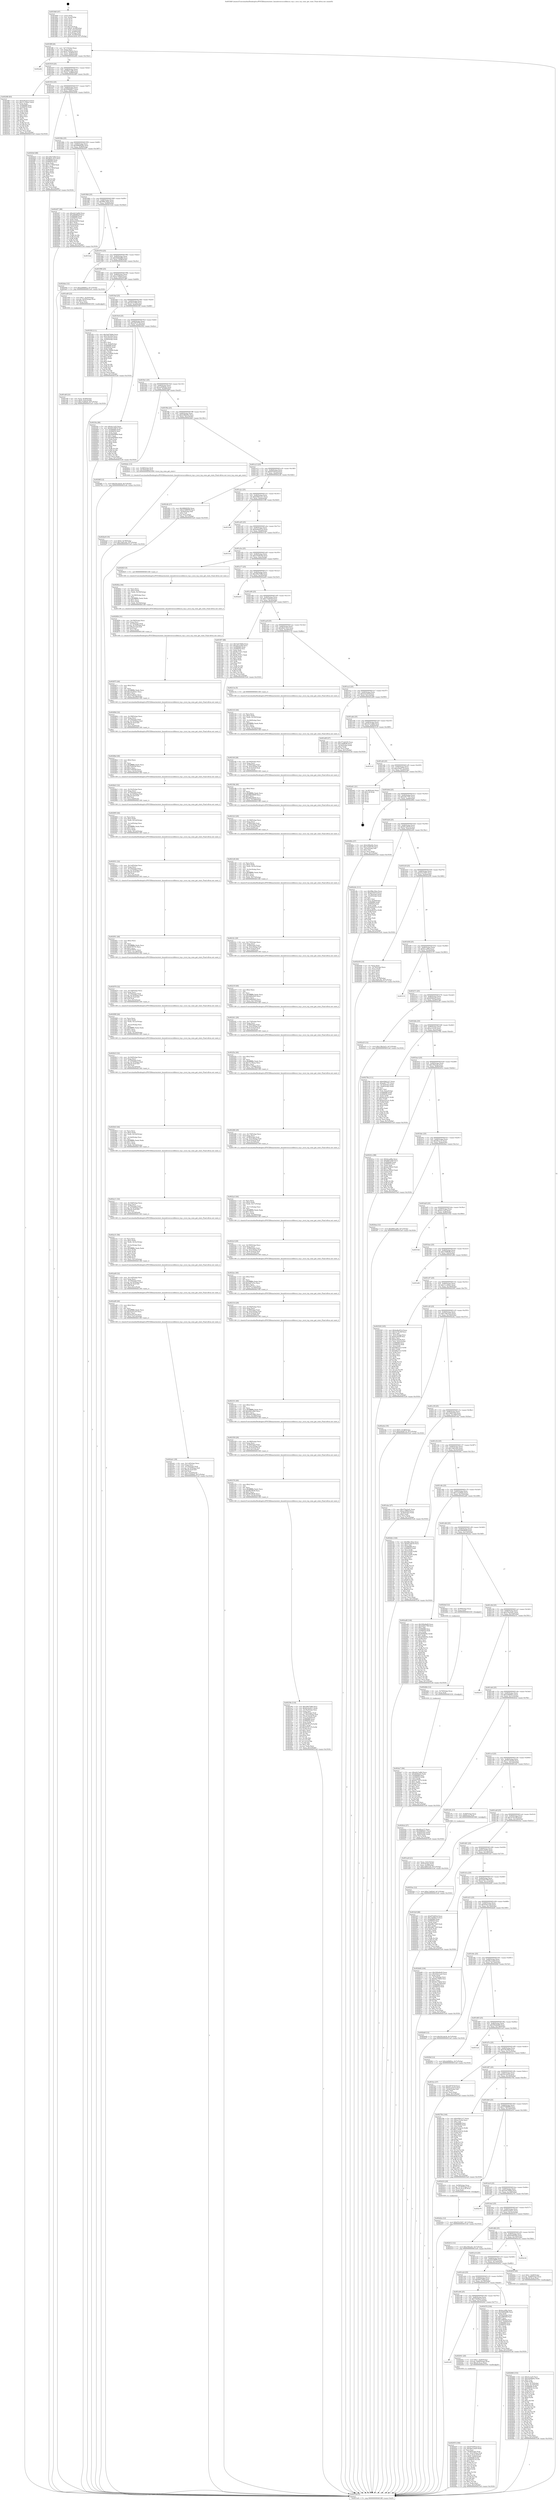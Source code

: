 digraph "0x4018d0" {
  label = "0x4018d0 (/mnt/c/Users/mathe/Desktop/tcc/POCII/binaries/extr_linuxdriversscsilibiscsi_tcp.c_iscsi_tcp_conn_get_stats_Final-ollvm.out::main(0))"
  labelloc = "t"
  node[shape=record]

  Entry [label="",width=0.3,height=0.3,shape=circle,fillcolor=black,style=filled]
  "0x4018ff" [label="{
     0x4018ff [26]\l
     | [instrs]\l
     &nbsp;&nbsp;0x4018ff \<+3\>: mov -0x7c(%rbp),%eax\l
     &nbsp;&nbsp;0x401902 \<+2\>: mov %eax,%ecx\l
     &nbsp;&nbsp;0x401904 \<+6\>: sub $0x8702f02d,%ecx\l
     &nbsp;&nbsp;0x40190a \<+3\>: mov %eax,-0x80(%rbp)\l
     &nbsp;&nbsp;0x40190d \<+6\>: mov %ecx,-0x84(%rbp)\l
     &nbsp;&nbsp;0x401913 \<+6\>: je 0000000000402e82 \<main+0x15b2\>\l
  }"]
  "0x402e82" [label="{
     0x402e82\l
  }", style=dashed]
  "0x401919" [label="{
     0x401919 [25]\l
     | [instrs]\l
     &nbsp;&nbsp;0x401919 \<+5\>: jmp 000000000040191e \<main+0x4e\>\l
     &nbsp;&nbsp;0x40191e \<+3\>: mov -0x80(%rbp),%eax\l
     &nbsp;&nbsp;0x401921 \<+5\>: sub $0x8901adf4,%eax\l
     &nbsp;&nbsp;0x401926 \<+6\>: mov %eax,-0x88(%rbp)\l
     &nbsp;&nbsp;0x40192c \<+6\>: je 00000000004024f6 \<main+0xc26\>\l
  }"]
  Exit [label="",width=0.3,height=0.3,shape=circle,fillcolor=black,style=filled,peripheries=2]
  "0x4024f6" [label="{
     0x4024f6 [83]\l
     | [instrs]\l
     &nbsp;&nbsp;0x4024f6 \<+5\>: mov $0xbe8ad51d,%eax\l
     &nbsp;&nbsp;0x4024fb \<+5\>: mov $0x11c349a1,%ecx\l
     &nbsp;&nbsp;0x402500 \<+2\>: xor %edx,%edx\l
     &nbsp;&nbsp;0x402502 \<+7\>: mov 0x406068,%esi\l
     &nbsp;&nbsp;0x402509 \<+7\>: mov 0x406054,%edi\l
     &nbsp;&nbsp;0x402510 \<+3\>: sub $0x1,%edx\l
     &nbsp;&nbsp;0x402513 \<+3\>: mov %esi,%r8d\l
     &nbsp;&nbsp;0x402516 \<+3\>: add %edx,%r8d\l
     &nbsp;&nbsp;0x402519 \<+4\>: imul %r8d,%esi\l
     &nbsp;&nbsp;0x40251d \<+3\>: and $0x1,%esi\l
     &nbsp;&nbsp;0x402520 \<+3\>: cmp $0x0,%esi\l
     &nbsp;&nbsp;0x402523 \<+4\>: sete %r9b\l
     &nbsp;&nbsp;0x402527 \<+3\>: cmp $0xa,%edi\l
     &nbsp;&nbsp;0x40252a \<+4\>: setl %r10b\l
     &nbsp;&nbsp;0x40252e \<+3\>: mov %r9b,%r11b\l
     &nbsp;&nbsp;0x402531 \<+3\>: and %r10b,%r11b\l
     &nbsp;&nbsp;0x402534 \<+3\>: xor %r10b,%r9b\l
     &nbsp;&nbsp;0x402537 \<+3\>: or %r9b,%r11b\l
     &nbsp;&nbsp;0x40253a \<+4\>: test $0x1,%r11b\l
     &nbsp;&nbsp;0x40253e \<+3\>: cmovne %ecx,%eax\l
     &nbsp;&nbsp;0x402541 \<+3\>: mov %eax,-0x7c(%rbp)\l
     &nbsp;&nbsp;0x402544 \<+5\>: jmp 00000000004031e8 \<main+0x1918\>\l
  }"]
  "0x401932" [label="{
     0x401932 [25]\l
     | [instrs]\l
     &nbsp;&nbsp;0x401932 \<+5\>: jmp 0000000000401937 \<main+0x67\>\l
     &nbsp;&nbsp;0x401937 \<+3\>: mov -0x80(%rbp),%eax\l
     &nbsp;&nbsp;0x40193a \<+5\>: sub $0x9066b8c7,%eax\l
     &nbsp;&nbsp;0x40193f \<+6\>: mov %eax,-0x8c(%rbp)\l
     &nbsp;&nbsp;0x401945 \<+6\>: je 00000000004020e6 \<main+0x816\>\l
  }"]
  "0x402dc7" [label="{
     0x402dc7 [94]\l
     | [instrs]\l
     &nbsp;&nbsp;0x402dc7 \<+5\>: mov $0xe0a7adb6,%ecx\l
     &nbsp;&nbsp;0x402dcc \<+5\>: mov $0x6049a43,%edx\l
     &nbsp;&nbsp;0x402dd1 \<+7\>: mov 0x406068,%esi\l
     &nbsp;&nbsp;0x402dd8 \<+8\>: mov 0x406054,%r8d\l
     &nbsp;&nbsp;0x402de0 \<+3\>: mov %esi,%r9d\l
     &nbsp;&nbsp;0x402de3 \<+7\>: sub $0xb477057a,%r9d\l
     &nbsp;&nbsp;0x402dea \<+4\>: sub $0x1,%r9d\l
     &nbsp;&nbsp;0x402dee \<+7\>: add $0xb477057a,%r9d\l
     &nbsp;&nbsp;0x402df5 \<+4\>: imul %r9d,%esi\l
     &nbsp;&nbsp;0x402df9 \<+3\>: and $0x1,%esi\l
     &nbsp;&nbsp;0x402dfc \<+3\>: cmp $0x0,%esi\l
     &nbsp;&nbsp;0x402dff \<+4\>: sete %r10b\l
     &nbsp;&nbsp;0x402e03 \<+4\>: cmp $0xa,%r8d\l
     &nbsp;&nbsp;0x402e07 \<+4\>: setl %r11b\l
     &nbsp;&nbsp;0x402e0b \<+3\>: mov %r10b,%bl\l
     &nbsp;&nbsp;0x402e0e \<+3\>: and %r11b,%bl\l
     &nbsp;&nbsp;0x402e11 \<+3\>: xor %r11b,%r10b\l
     &nbsp;&nbsp;0x402e14 \<+3\>: or %r10b,%bl\l
     &nbsp;&nbsp;0x402e17 \<+3\>: test $0x1,%bl\l
     &nbsp;&nbsp;0x402e1a \<+3\>: cmovne %edx,%ecx\l
     &nbsp;&nbsp;0x402e1d \<+3\>: mov %ecx,-0x7c(%rbp)\l
     &nbsp;&nbsp;0x402e20 \<+5\>: jmp 00000000004031e8 \<main+0x1918\>\l
  }"]
  "0x4020e6" [label="{
     0x4020e6 [88]\l
     | [instrs]\l
     &nbsp;&nbsp;0x4020e6 \<+5\>: mov $0xc6827b86,%eax\l
     &nbsp;&nbsp;0x4020eb \<+5\>: mov $0xd6d114c5,%ecx\l
     &nbsp;&nbsp;0x4020f0 \<+7\>: mov 0x406068,%edx\l
     &nbsp;&nbsp;0x4020f7 \<+7\>: mov 0x406054,%esi\l
     &nbsp;&nbsp;0x4020fe \<+2\>: mov %edx,%edi\l
     &nbsp;&nbsp;0x402100 \<+6\>: add $0x71119f3f,%edi\l
     &nbsp;&nbsp;0x402106 \<+3\>: sub $0x1,%edi\l
     &nbsp;&nbsp;0x402109 \<+6\>: sub $0x71119f3f,%edi\l
     &nbsp;&nbsp;0x40210f \<+3\>: imul %edi,%edx\l
     &nbsp;&nbsp;0x402112 \<+3\>: and $0x1,%edx\l
     &nbsp;&nbsp;0x402115 \<+3\>: cmp $0x0,%edx\l
     &nbsp;&nbsp;0x402118 \<+4\>: sete %r8b\l
     &nbsp;&nbsp;0x40211c \<+3\>: cmp $0xa,%esi\l
     &nbsp;&nbsp;0x40211f \<+4\>: setl %r9b\l
     &nbsp;&nbsp;0x402123 \<+3\>: mov %r8b,%r10b\l
     &nbsp;&nbsp;0x402126 \<+3\>: and %r9b,%r10b\l
     &nbsp;&nbsp;0x402129 \<+3\>: xor %r9b,%r8b\l
     &nbsp;&nbsp;0x40212c \<+3\>: or %r8b,%r10b\l
     &nbsp;&nbsp;0x40212f \<+4\>: test $0x1,%r10b\l
     &nbsp;&nbsp;0x402133 \<+3\>: cmovne %ecx,%eax\l
     &nbsp;&nbsp;0x402136 \<+3\>: mov %eax,-0x7c(%rbp)\l
     &nbsp;&nbsp;0x402139 \<+5\>: jmp 00000000004031e8 \<main+0x1918\>\l
  }"]
  "0x40194b" [label="{
     0x40194b [25]\l
     | [instrs]\l
     &nbsp;&nbsp;0x40194b \<+5\>: jmp 0000000000401950 \<main+0x80\>\l
     &nbsp;&nbsp;0x401950 \<+3\>: mov -0x80(%rbp),%eax\l
     &nbsp;&nbsp;0x401953 \<+5\>: sub $0x968b820b,%eax\l
     &nbsp;&nbsp;0x401958 \<+6\>: mov %eax,-0x90(%rbp)\l
     &nbsp;&nbsp;0x40195e \<+6\>: je 0000000000402d57 \<main+0x1487\>\l
  }"]
  "0x402dbb" [label="{
     0x402dbb [12]\l
     | [instrs]\l
     &nbsp;&nbsp;0x402dbb \<+4\>: mov -0x70(%rbp),%rax\l
     &nbsp;&nbsp;0x402dbf \<+3\>: mov %rax,%rdi\l
     &nbsp;&nbsp;0x402dc2 \<+5\>: call 0000000000401030 \<free@plt\>\l
     | [calls]\l
     &nbsp;&nbsp;0x401030 \{1\} (unknown)\l
  }"]
  "0x402d57" [label="{
     0x402d57 [88]\l
     | [instrs]\l
     &nbsp;&nbsp;0x402d57 \<+5\>: mov $0xe0a7adb6,%eax\l
     &nbsp;&nbsp;0x402d5c \<+5\>: mov $0x26608bdf,%ecx\l
     &nbsp;&nbsp;0x402d61 \<+7\>: mov 0x406068,%edx\l
     &nbsp;&nbsp;0x402d68 \<+7\>: mov 0x406054,%esi\l
     &nbsp;&nbsp;0x402d6f \<+2\>: mov %edx,%edi\l
     &nbsp;&nbsp;0x402d71 \<+6\>: sub $0x4a2eb555,%edi\l
     &nbsp;&nbsp;0x402d77 \<+3\>: sub $0x1,%edi\l
     &nbsp;&nbsp;0x402d7a \<+6\>: add $0x4a2eb555,%edi\l
     &nbsp;&nbsp;0x402d80 \<+3\>: imul %edi,%edx\l
     &nbsp;&nbsp;0x402d83 \<+3\>: and $0x1,%edx\l
     &nbsp;&nbsp;0x402d86 \<+3\>: cmp $0x0,%edx\l
     &nbsp;&nbsp;0x402d89 \<+4\>: sete %r8b\l
     &nbsp;&nbsp;0x402d8d \<+3\>: cmp $0xa,%esi\l
     &nbsp;&nbsp;0x402d90 \<+4\>: setl %r9b\l
     &nbsp;&nbsp;0x402d94 \<+3\>: mov %r8b,%r10b\l
     &nbsp;&nbsp;0x402d97 \<+3\>: and %r9b,%r10b\l
     &nbsp;&nbsp;0x402d9a \<+3\>: xor %r9b,%r8b\l
     &nbsp;&nbsp;0x402d9d \<+3\>: or %r8b,%r10b\l
     &nbsp;&nbsp;0x402da0 \<+4\>: test $0x1,%r10b\l
     &nbsp;&nbsp;0x402da4 \<+3\>: cmovne %ecx,%eax\l
     &nbsp;&nbsp;0x402da7 \<+3\>: mov %eax,-0x7c(%rbp)\l
     &nbsp;&nbsp;0x402daa \<+5\>: jmp 00000000004031e8 \<main+0x1918\>\l
  }"]
  "0x401964" [label="{
     0x401964 [25]\l
     | [instrs]\l
     &nbsp;&nbsp;0x401964 \<+5\>: jmp 0000000000401969 \<main+0x99\>\l
     &nbsp;&nbsp;0x401969 \<+3\>: mov -0x80(%rbp),%eax\l
     &nbsp;&nbsp;0x40196c \<+5\>: sub $0x99bc30ee,%eax\l
     &nbsp;&nbsp;0x401971 \<+6\>: mov %eax,-0x94(%rbp)\l
     &nbsp;&nbsp;0x401977 \<+6\>: je 00000000004031bd \<main+0x18ed\>\l
  }"]
  "0x402d2a" [label="{
     0x402d2a [12]\l
     | [instrs]\l
     &nbsp;&nbsp;0x402d2a \<+7\>: movl $0xf33c5447,-0x7c(%rbp)\l
     &nbsp;&nbsp;0x402d31 \<+5\>: jmp 00000000004031e8 \<main+0x1918\>\l
  }"]
  "0x4031bd" [label="{
     0x4031bd\l
  }", style=dashed]
  "0x40197d" [label="{
     0x40197d [25]\l
     | [instrs]\l
     &nbsp;&nbsp;0x40197d \<+5\>: jmp 0000000000401982 \<main+0xb2\>\l
     &nbsp;&nbsp;0x401982 \<+3\>: mov -0x80(%rbp),%eax\l
     &nbsp;&nbsp;0x401985 \<+5\>: sub $0x9d0bb8f6,%eax\l
     &nbsp;&nbsp;0x40198a \<+6\>: mov %eax,-0x98(%rbp)\l
     &nbsp;&nbsp;0x401990 \<+6\>: je 00000000004024de \<main+0xc0e\>\l
  }"]
  "0x402be9" [label="{
     0x402be9 [19]\l
     | [instrs]\l
     &nbsp;&nbsp;0x402be9 \<+7\>: movl $0x0,-0x78(%rbp)\l
     &nbsp;&nbsp;0x402bf0 \<+7\>: movl $0x14bf1e9a,-0x7c(%rbp)\l
     &nbsp;&nbsp;0x402bf7 \<+5\>: jmp 00000000004031e8 \<main+0x1918\>\l
  }"]
  "0x4024de" [label="{
     0x4024de [12]\l
     | [instrs]\l
     &nbsp;&nbsp;0x4024de \<+7\>: movl $0x2e8469ca,-0x7c(%rbp)\l
     &nbsp;&nbsp;0x4024e5 \<+5\>: jmp 00000000004031e8 \<main+0x1918\>\l
  }"]
  "0x401996" [label="{
     0x401996 [25]\l
     | [instrs]\l
     &nbsp;&nbsp;0x401996 \<+5\>: jmp 000000000040199b \<main+0xcb\>\l
     &nbsp;&nbsp;0x40199b \<+3\>: mov -0x80(%rbp),%eax\l
     &nbsp;&nbsp;0x40199e \<+5\>: sub $0xa158fbef,%eax\l
     &nbsp;&nbsp;0x4019a3 \<+6\>: mov %eax,-0x9c(%rbp)\l
     &nbsp;&nbsp;0x4019a9 \<+6\>: je 0000000000401ed9 \<main+0x609\>\l
  }"]
  "0x402ab1" [label="{
     0x402ab1 [39]\l
     | [instrs]\l
     &nbsp;&nbsp;0x402ab1 \<+6\>: mov -0x1c4(%rbp),%ecx\l
     &nbsp;&nbsp;0x402ab7 \<+3\>: imul %eax,%ecx\l
     &nbsp;&nbsp;0x402aba \<+4\>: mov -0x70(%rbp),%rdi\l
     &nbsp;&nbsp;0x402abe \<+4\>: movslq -0x74(%rbp),%r8\l
     &nbsp;&nbsp;0x402ac2 \<+4\>: imul $0x24,%r8,%r8\l
     &nbsp;&nbsp;0x402ac6 \<+3\>: add %r8,%rdi\l
     &nbsp;&nbsp;0x402ac9 \<+3\>: mov %ecx,0x20(%rdi)\l
     &nbsp;&nbsp;0x402acc \<+7\>: movl $0x1a3a9dd2,-0x7c(%rbp)\l
     &nbsp;&nbsp;0x402ad3 \<+5\>: jmp 00000000004031e8 \<main+0x1918\>\l
  }"]
  "0x401ed9" [label="{
     0x401ed9 [23]\l
     | [instrs]\l
     &nbsp;&nbsp;0x401ed9 \<+7\>: movl $0x1,-0x50(%rbp)\l
     &nbsp;&nbsp;0x401ee0 \<+4\>: movslq -0x50(%rbp),%rax\l
     &nbsp;&nbsp;0x401ee4 \<+4\>: shl $0x3,%rax\l
     &nbsp;&nbsp;0x401ee8 \<+3\>: mov %rax,%rdi\l
     &nbsp;&nbsp;0x401eeb \<+5\>: call 0000000000401050 \<malloc@plt\>\l
     | [calls]\l
     &nbsp;&nbsp;0x401050 \{1\} (unknown)\l
  }"]
  "0x4019af" [label="{
     0x4019af [25]\l
     | [instrs]\l
     &nbsp;&nbsp;0x4019af \<+5\>: jmp 00000000004019b4 \<main+0xe4\>\l
     &nbsp;&nbsp;0x4019b4 \<+3\>: mov -0x80(%rbp),%eax\l
     &nbsp;&nbsp;0x4019b7 \<+5\>: sub $0xa6331f0d,%eax\l
     &nbsp;&nbsp;0x4019bc \<+6\>: mov %eax,-0xa0(%rbp)\l
     &nbsp;&nbsp;0x4019c2 \<+6\>: je 0000000000401f5f \<main+0x68f\>\l
  }"]
  "0x402a89" [label="{
     0x402a89 [40]\l
     | [instrs]\l
     &nbsp;&nbsp;0x402a89 \<+5\>: mov $0x2,%ecx\l
     &nbsp;&nbsp;0x402a8e \<+1\>: cltd\l
     &nbsp;&nbsp;0x402a8f \<+2\>: idiv %ecx\l
     &nbsp;&nbsp;0x402a91 \<+6\>: imul $0xfffffffe,%edx,%ecx\l
     &nbsp;&nbsp;0x402a97 \<+6\>: sub $0x5ac01a55,%ecx\l
     &nbsp;&nbsp;0x402a9d \<+3\>: add $0x1,%ecx\l
     &nbsp;&nbsp;0x402aa0 \<+6\>: add $0x5ac01a55,%ecx\l
     &nbsp;&nbsp;0x402aa6 \<+6\>: mov %ecx,-0x1c4(%rbp)\l
     &nbsp;&nbsp;0x402aac \<+5\>: call 0000000000401160 \<next_i\>\l
     | [calls]\l
     &nbsp;&nbsp;0x401160 \{1\} (/mnt/c/Users/mathe/Desktop/tcc/POCII/binaries/extr_linuxdriversscsilibiscsi_tcp.c_iscsi_tcp_conn_get_stats_Final-ollvm.out::next_i)\l
  }"]
  "0x401f5f" [label="{
     0x401f5f [111]\l
     | [instrs]\l
     &nbsp;&nbsp;0x401f5f \<+5\>: mov $0x5e67948d,%eax\l
     &nbsp;&nbsp;0x401f64 \<+5\>: mov $0x530c9fef,%ecx\l
     &nbsp;&nbsp;0x401f69 \<+3\>: mov -0x5c(%rbp),%edx\l
     &nbsp;&nbsp;0x401f6c \<+3\>: cmp -0x50(%rbp),%edx\l
     &nbsp;&nbsp;0x401f6f \<+4\>: setl %sil\l
     &nbsp;&nbsp;0x401f73 \<+4\>: and $0x1,%sil\l
     &nbsp;&nbsp;0x401f77 \<+4\>: mov %sil,-0x2b(%rbp)\l
     &nbsp;&nbsp;0x401f7b \<+7\>: mov 0x406068,%edx\l
     &nbsp;&nbsp;0x401f82 \<+7\>: mov 0x406054,%edi\l
     &nbsp;&nbsp;0x401f89 \<+3\>: mov %edx,%r8d\l
     &nbsp;&nbsp;0x401f8c \<+7\>: add $0x74e39060,%r8d\l
     &nbsp;&nbsp;0x401f93 \<+4\>: sub $0x1,%r8d\l
     &nbsp;&nbsp;0x401f97 \<+7\>: sub $0x74e39060,%r8d\l
     &nbsp;&nbsp;0x401f9e \<+4\>: imul %r8d,%edx\l
     &nbsp;&nbsp;0x401fa2 \<+3\>: and $0x1,%edx\l
     &nbsp;&nbsp;0x401fa5 \<+3\>: cmp $0x0,%edx\l
     &nbsp;&nbsp;0x401fa8 \<+4\>: sete %sil\l
     &nbsp;&nbsp;0x401fac \<+3\>: cmp $0xa,%edi\l
     &nbsp;&nbsp;0x401faf \<+4\>: setl %r9b\l
     &nbsp;&nbsp;0x401fb3 \<+3\>: mov %sil,%r10b\l
     &nbsp;&nbsp;0x401fb6 \<+3\>: and %r9b,%r10b\l
     &nbsp;&nbsp;0x401fb9 \<+3\>: xor %r9b,%sil\l
     &nbsp;&nbsp;0x401fbc \<+3\>: or %sil,%r10b\l
     &nbsp;&nbsp;0x401fbf \<+4\>: test $0x1,%r10b\l
     &nbsp;&nbsp;0x401fc3 \<+3\>: cmovne %ecx,%eax\l
     &nbsp;&nbsp;0x401fc6 \<+3\>: mov %eax,-0x7c(%rbp)\l
     &nbsp;&nbsp;0x401fc9 \<+5\>: jmp 00000000004031e8 \<main+0x1918\>\l
  }"]
  "0x4019c8" [label="{
     0x4019c8 [25]\l
     | [instrs]\l
     &nbsp;&nbsp;0x4019c8 \<+5\>: jmp 00000000004019cd \<main+0xfd\>\l
     &nbsp;&nbsp;0x4019cd \<+3\>: mov -0x80(%rbp),%eax\l
     &nbsp;&nbsp;0x4019d0 \<+5\>: sub $0xa90767bf,%eax\l
     &nbsp;&nbsp;0x4019d5 \<+6\>: mov %eax,-0xa4(%rbp)\l
     &nbsp;&nbsp;0x4019db \<+6\>: je 00000000004025fa \<main+0xd2a\>\l
  }"]
  "0x402a69" [label="{
     0x402a69 [32]\l
     | [instrs]\l
     &nbsp;&nbsp;0x402a69 \<+6\>: mov -0x1c0(%rbp),%ecx\l
     &nbsp;&nbsp;0x402a6f \<+3\>: imul %eax,%ecx\l
     &nbsp;&nbsp;0x402a72 \<+4\>: mov -0x70(%rbp),%rdi\l
     &nbsp;&nbsp;0x402a76 \<+4\>: movslq -0x74(%rbp),%r8\l
     &nbsp;&nbsp;0x402a7a \<+4\>: imul $0x24,%r8,%r8\l
     &nbsp;&nbsp;0x402a7e \<+3\>: add %r8,%rdi\l
     &nbsp;&nbsp;0x402a81 \<+3\>: mov %ecx,0x1c(%rdi)\l
     &nbsp;&nbsp;0x402a84 \<+5\>: call 0000000000401160 \<next_i\>\l
     | [calls]\l
     &nbsp;&nbsp;0x401160 \{1\} (/mnt/c/Users/mathe/Desktop/tcc/POCII/binaries/extr_linuxdriversscsilibiscsi_tcp.c_iscsi_tcp_conn_get_stats_Final-ollvm.out::next_i)\l
  }"]
  "0x4025fa" [label="{
     0x4025fa [88]\l
     | [instrs]\l
     &nbsp;&nbsp;0x4025fa \<+5\>: mov $0xdcc1ef3,%eax\l
     &nbsp;&nbsp;0x4025ff \<+5\>: mov $0x64539876,%ecx\l
     &nbsp;&nbsp;0x402604 \<+7\>: mov 0x406068,%edx\l
     &nbsp;&nbsp;0x40260b \<+7\>: mov 0x406054,%esi\l
     &nbsp;&nbsp;0x402612 \<+2\>: mov %edx,%edi\l
     &nbsp;&nbsp;0x402614 \<+6\>: add $0xd0f0980b,%edi\l
     &nbsp;&nbsp;0x40261a \<+3\>: sub $0x1,%edi\l
     &nbsp;&nbsp;0x40261d \<+6\>: sub $0xd0f0980b,%edi\l
     &nbsp;&nbsp;0x402623 \<+3\>: imul %edi,%edx\l
     &nbsp;&nbsp;0x402626 \<+3\>: and $0x1,%edx\l
     &nbsp;&nbsp;0x402629 \<+3\>: cmp $0x0,%edx\l
     &nbsp;&nbsp;0x40262c \<+4\>: sete %r8b\l
     &nbsp;&nbsp;0x402630 \<+3\>: cmp $0xa,%esi\l
     &nbsp;&nbsp;0x402633 \<+4\>: setl %r9b\l
     &nbsp;&nbsp;0x402637 \<+3\>: mov %r8b,%r10b\l
     &nbsp;&nbsp;0x40263a \<+3\>: and %r9b,%r10b\l
     &nbsp;&nbsp;0x40263d \<+3\>: xor %r9b,%r8b\l
     &nbsp;&nbsp;0x402640 \<+3\>: or %r8b,%r10b\l
     &nbsp;&nbsp;0x402643 \<+4\>: test $0x1,%r10b\l
     &nbsp;&nbsp;0x402647 \<+3\>: cmovne %ecx,%eax\l
     &nbsp;&nbsp;0x40264a \<+3\>: mov %eax,-0x7c(%rbp)\l
     &nbsp;&nbsp;0x40264d \<+5\>: jmp 00000000004031e8 \<main+0x1918\>\l
  }"]
  "0x4019e1" [label="{
     0x4019e1 [25]\l
     | [instrs]\l
     &nbsp;&nbsp;0x4019e1 \<+5\>: jmp 00000000004019e6 \<main+0x116\>\l
     &nbsp;&nbsp;0x4019e6 \<+3\>: mov -0x80(%rbp),%eax\l
     &nbsp;&nbsp;0x4019e9 \<+5\>: sub $0xae958b4a,%eax\l
     &nbsp;&nbsp;0x4019ee \<+6\>: mov %eax,-0xa8(%rbp)\l
     &nbsp;&nbsp;0x4019f4 \<+6\>: je 00000000004026ff \<main+0xe2f\>\l
  }"]
  "0x402a31" [label="{
     0x402a31 [56]\l
     | [instrs]\l
     &nbsp;&nbsp;0x402a31 \<+2\>: xor %ecx,%ecx\l
     &nbsp;&nbsp;0x402a33 \<+5\>: mov $0x2,%edx\l
     &nbsp;&nbsp;0x402a38 \<+6\>: mov %edx,-0x1bc(%rbp)\l
     &nbsp;&nbsp;0x402a3e \<+1\>: cltd\l
     &nbsp;&nbsp;0x402a3f \<+6\>: mov -0x1bc(%rbp),%esi\l
     &nbsp;&nbsp;0x402a45 \<+2\>: idiv %esi\l
     &nbsp;&nbsp;0x402a47 \<+6\>: imul $0xfffffffe,%edx,%edx\l
     &nbsp;&nbsp;0x402a4d \<+3\>: mov %ecx,%r9d\l
     &nbsp;&nbsp;0x402a50 \<+3\>: sub %edx,%r9d\l
     &nbsp;&nbsp;0x402a53 \<+2\>: mov %ecx,%edx\l
     &nbsp;&nbsp;0x402a55 \<+3\>: sub $0x1,%edx\l
     &nbsp;&nbsp;0x402a58 \<+3\>: add %edx,%r9d\l
     &nbsp;&nbsp;0x402a5b \<+3\>: sub %r9d,%ecx\l
     &nbsp;&nbsp;0x402a5e \<+6\>: mov %ecx,-0x1c0(%rbp)\l
     &nbsp;&nbsp;0x402a64 \<+5\>: call 0000000000401160 \<next_i\>\l
     | [calls]\l
     &nbsp;&nbsp;0x401160 \{1\} (/mnt/c/Users/mathe/Desktop/tcc/POCII/binaries/extr_linuxdriversscsilibiscsi_tcp.c_iscsi_tcp_conn_get_stats_Final-ollvm.out::next_i)\l
  }"]
  "0x4026ff" [label="{
     0x4026ff [12]\l
     | [instrs]\l
     &nbsp;&nbsp;0x4026ff \<+7\>: movl $0x541cfe34,-0x7c(%rbp)\l
     &nbsp;&nbsp;0x402706 \<+5\>: jmp 00000000004031e8 \<main+0x1918\>\l
  }"]
  "0x4019fa" [label="{
     0x4019fa [25]\l
     | [instrs]\l
     &nbsp;&nbsp;0x4019fa \<+5\>: jmp 00000000004019ff \<main+0x12f\>\l
     &nbsp;&nbsp;0x4019ff \<+3\>: mov -0x80(%rbp),%eax\l
     &nbsp;&nbsp;0x401a02 \<+5\>: sub $0xb3f8eb9e,%eax\l
     &nbsp;&nbsp;0x401a07 \<+6\>: mov %eax,-0xac(%rbp)\l
     &nbsp;&nbsp;0x401a0d \<+6\>: je 0000000000402bdc \<main+0x130c\>\l
  }"]
  "0x402a11" [label="{
     0x402a11 [32]\l
     | [instrs]\l
     &nbsp;&nbsp;0x402a11 \<+6\>: mov -0x1b8(%rbp),%ecx\l
     &nbsp;&nbsp;0x402a17 \<+3\>: imul %eax,%ecx\l
     &nbsp;&nbsp;0x402a1a \<+4\>: mov -0x70(%rbp),%rdi\l
     &nbsp;&nbsp;0x402a1e \<+4\>: movslq -0x74(%rbp),%r8\l
     &nbsp;&nbsp;0x402a22 \<+4\>: imul $0x24,%r8,%r8\l
     &nbsp;&nbsp;0x402a26 \<+3\>: add %r8,%rdi\l
     &nbsp;&nbsp;0x402a29 \<+3\>: mov %ecx,0x18(%rdi)\l
     &nbsp;&nbsp;0x402a2c \<+5\>: call 0000000000401160 \<next_i\>\l
     | [calls]\l
     &nbsp;&nbsp;0x401160 \{1\} (/mnt/c/Users/mathe/Desktop/tcc/POCII/binaries/extr_linuxdriversscsilibiscsi_tcp.c_iscsi_tcp_conn_get_stats_Final-ollvm.out::next_i)\l
  }"]
  "0x402bdc" [label="{
     0x402bdc [13]\l
     | [instrs]\l
     &nbsp;&nbsp;0x402bdc \<+4\>: mov -0x58(%rbp),%rdi\l
     &nbsp;&nbsp;0x402be0 \<+4\>: mov -0x70(%rbp),%rsi\l
     &nbsp;&nbsp;0x402be4 \<+5\>: call 0000000000401600 \<iscsi_tcp_conn_get_stats\>\l
     | [calls]\l
     &nbsp;&nbsp;0x401600 \{1\} (/mnt/c/Users/mathe/Desktop/tcc/POCII/binaries/extr_linuxdriversscsilibiscsi_tcp.c_iscsi_tcp_conn_get_stats_Final-ollvm.out::iscsi_tcp_conn_get_stats)\l
  }"]
  "0x401a13" [label="{
     0x401a13 [25]\l
     | [instrs]\l
     &nbsp;&nbsp;0x401a13 \<+5\>: jmp 0000000000401a18 \<main+0x148\>\l
     &nbsp;&nbsp;0x401a18 \<+3\>: mov -0x80(%rbp),%eax\l
     &nbsp;&nbsp;0x401a1b \<+5\>: sub $0xb57b03cf,%eax\l
     &nbsp;&nbsp;0x401a20 \<+6\>: mov %eax,-0xb0(%rbp)\l
     &nbsp;&nbsp;0x401a26 \<+6\>: je 0000000000402cfb \<main+0x142b\>\l
  }"]
  "0x4029e5" [label="{
     0x4029e5 [44]\l
     | [instrs]\l
     &nbsp;&nbsp;0x4029e5 \<+2\>: xor %ecx,%ecx\l
     &nbsp;&nbsp;0x4029e7 \<+5\>: mov $0x2,%edx\l
     &nbsp;&nbsp;0x4029ec \<+6\>: mov %edx,-0x1b4(%rbp)\l
     &nbsp;&nbsp;0x4029f2 \<+1\>: cltd\l
     &nbsp;&nbsp;0x4029f3 \<+6\>: mov -0x1b4(%rbp),%esi\l
     &nbsp;&nbsp;0x4029f9 \<+2\>: idiv %esi\l
     &nbsp;&nbsp;0x4029fb \<+6\>: imul $0xfffffffe,%edx,%edx\l
     &nbsp;&nbsp;0x402a01 \<+3\>: sub $0x1,%ecx\l
     &nbsp;&nbsp;0x402a04 \<+2\>: sub %ecx,%edx\l
     &nbsp;&nbsp;0x402a06 \<+6\>: mov %edx,-0x1b8(%rbp)\l
     &nbsp;&nbsp;0x402a0c \<+5\>: call 0000000000401160 \<next_i\>\l
     | [calls]\l
     &nbsp;&nbsp;0x401160 \{1\} (/mnt/c/Users/mathe/Desktop/tcc/POCII/binaries/extr_linuxdriversscsilibiscsi_tcp.c_iscsi_tcp_conn_get_stats_Final-ollvm.out::next_i)\l
  }"]
  "0x402cfb" [label="{
     0x402cfb [27]\l
     | [instrs]\l
     &nbsp;&nbsp;0x402cfb \<+5\>: mov $0x968b820b,%eax\l
     &nbsp;&nbsp;0x402d00 \<+5\>: mov $0x57586959,%ecx\l
     &nbsp;&nbsp;0x402d05 \<+3\>: mov -0x29(%rbp),%dl\l
     &nbsp;&nbsp;0x402d08 \<+3\>: test $0x1,%dl\l
     &nbsp;&nbsp;0x402d0b \<+3\>: cmovne %ecx,%eax\l
     &nbsp;&nbsp;0x402d0e \<+3\>: mov %eax,-0x7c(%rbp)\l
     &nbsp;&nbsp;0x402d11 \<+5\>: jmp 00000000004031e8 \<main+0x1918\>\l
  }"]
  "0x401a2c" [label="{
     0x401a2c [25]\l
     | [instrs]\l
     &nbsp;&nbsp;0x401a2c \<+5\>: jmp 0000000000401a31 \<main+0x161\>\l
     &nbsp;&nbsp;0x401a31 \<+3\>: mov -0x80(%rbp),%eax\l
     &nbsp;&nbsp;0x401a34 \<+5\>: sub $0xb5841217,%eax\l
     &nbsp;&nbsp;0x401a39 \<+6\>: mov %eax,-0xb4(%rbp)\l
     &nbsp;&nbsp;0x401a3f \<+6\>: je 0000000000403198 \<main+0x18c8\>\l
  }"]
  "0x4029c5" [label="{
     0x4029c5 [32]\l
     | [instrs]\l
     &nbsp;&nbsp;0x4029c5 \<+6\>: mov -0x1b0(%rbp),%ecx\l
     &nbsp;&nbsp;0x4029cb \<+3\>: imul %eax,%ecx\l
     &nbsp;&nbsp;0x4029ce \<+4\>: mov -0x70(%rbp),%rdi\l
     &nbsp;&nbsp;0x4029d2 \<+4\>: movslq -0x74(%rbp),%r8\l
     &nbsp;&nbsp;0x4029d6 \<+4\>: imul $0x24,%r8,%r8\l
     &nbsp;&nbsp;0x4029da \<+3\>: add %r8,%rdi\l
     &nbsp;&nbsp;0x4029dd \<+3\>: mov %ecx,0x14(%rdi)\l
     &nbsp;&nbsp;0x4029e0 \<+5\>: call 0000000000401160 \<next_i\>\l
     | [calls]\l
     &nbsp;&nbsp;0x401160 \{1\} (/mnt/c/Users/mathe/Desktop/tcc/POCII/binaries/extr_linuxdriversscsilibiscsi_tcp.c_iscsi_tcp_conn_get_stats_Final-ollvm.out::next_i)\l
  }"]
  "0x403198" [label="{
     0x403198\l
  }", style=dashed]
  "0x401a45" [label="{
     0x401a45 [25]\l
     | [instrs]\l
     &nbsp;&nbsp;0x401a45 \<+5\>: jmp 0000000000401a4a \<main+0x17a\>\l
     &nbsp;&nbsp;0x401a4a \<+3\>: mov -0x80(%rbp),%eax\l
     &nbsp;&nbsp;0x401a4d \<+5\>: sub $0xbe8ad51d,%eax\l
     &nbsp;&nbsp;0x401a52 \<+6\>: mov %eax,-0xb8(%rbp)\l
     &nbsp;&nbsp;0x401a58 \<+6\>: je 000000000040314c \<main+0x187c\>\l
  }"]
  "0x402999" [label="{
     0x402999 [44]\l
     | [instrs]\l
     &nbsp;&nbsp;0x402999 \<+2\>: xor %ecx,%ecx\l
     &nbsp;&nbsp;0x40299b \<+5\>: mov $0x2,%edx\l
     &nbsp;&nbsp;0x4029a0 \<+6\>: mov %edx,-0x1ac(%rbp)\l
     &nbsp;&nbsp;0x4029a6 \<+1\>: cltd\l
     &nbsp;&nbsp;0x4029a7 \<+6\>: mov -0x1ac(%rbp),%esi\l
     &nbsp;&nbsp;0x4029ad \<+2\>: idiv %esi\l
     &nbsp;&nbsp;0x4029af \<+6\>: imul $0xfffffffe,%edx,%edx\l
     &nbsp;&nbsp;0x4029b5 \<+3\>: sub $0x1,%ecx\l
     &nbsp;&nbsp;0x4029b8 \<+2\>: sub %ecx,%edx\l
     &nbsp;&nbsp;0x4029ba \<+6\>: mov %edx,-0x1b0(%rbp)\l
     &nbsp;&nbsp;0x4029c0 \<+5\>: call 0000000000401160 \<next_i\>\l
     | [calls]\l
     &nbsp;&nbsp;0x401160 \{1\} (/mnt/c/Users/mathe/Desktop/tcc/POCII/binaries/extr_linuxdriversscsilibiscsi_tcp.c_iscsi_tcp_conn_get_stats_Final-ollvm.out::next_i)\l
  }"]
  "0x40314c" [label="{
     0x40314c\l
  }", style=dashed]
  "0x401a5e" [label="{
     0x401a5e [25]\l
     | [instrs]\l
     &nbsp;&nbsp;0x401a5e \<+5\>: jmp 0000000000401a63 \<main+0x193\>\l
     &nbsp;&nbsp;0x401a63 \<+3\>: mov -0x80(%rbp),%eax\l
     &nbsp;&nbsp;0x401a66 \<+5\>: sub $0xc5548184,%eax\l
     &nbsp;&nbsp;0x401a6b \<+6\>: mov %eax,-0xbc(%rbp)\l
     &nbsp;&nbsp;0x401a71 \<+6\>: je 0000000000402825 \<main+0xf55\>\l
  }"]
  "0x402979" [label="{
     0x402979 [32]\l
     | [instrs]\l
     &nbsp;&nbsp;0x402979 \<+6\>: mov -0x1a8(%rbp),%ecx\l
     &nbsp;&nbsp;0x40297f \<+3\>: imul %eax,%ecx\l
     &nbsp;&nbsp;0x402982 \<+4\>: mov -0x70(%rbp),%rdi\l
     &nbsp;&nbsp;0x402986 \<+4\>: movslq -0x74(%rbp),%r8\l
     &nbsp;&nbsp;0x40298a \<+4\>: imul $0x24,%r8,%r8\l
     &nbsp;&nbsp;0x40298e \<+3\>: add %r8,%rdi\l
     &nbsp;&nbsp;0x402991 \<+3\>: mov %ecx,0x10(%rdi)\l
     &nbsp;&nbsp;0x402994 \<+5\>: call 0000000000401160 \<next_i\>\l
     | [calls]\l
     &nbsp;&nbsp;0x401160 \{1\} (/mnt/c/Users/mathe/Desktop/tcc/POCII/binaries/extr_linuxdriversscsilibiscsi_tcp.c_iscsi_tcp_conn_get_stats_Final-ollvm.out::next_i)\l
  }"]
  "0x402825" [label="{
     0x402825 [5]\l
     | [instrs]\l
     &nbsp;&nbsp;0x402825 \<+5\>: call 0000000000401160 \<next_i\>\l
     | [calls]\l
     &nbsp;&nbsp;0x401160 \{1\} (/mnt/c/Users/mathe/Desktop/tcc/POCII/binaries/extr_linuxdriversscsilibiscsi_tcp.c_iscsi_tcp_conn_get_stats_Final-ollvm.out::next_i)\l
  }"]
  "0x401a77" [label="{
     0x401a77 [25]\l
     | [instrs]\l
     &nbsp;&nbsp;0x401a77 \<+5\>: jmp 0000000000401a7c \<main+0x1ac\>\l
     &nbsp;&nbsp;0x401a7c \<+3\>: mov -0x80(%rbp),%eax\l
     &nbsp;&nbsp;0x401a7f \<+5\>: sub $0xc6827b86,%eax\l
     &nbsp;&nbsp;0x401a84 \<+6\>: mov %eax,-0xc0(%rbp)\l
     &nbsp;&nbsp;0x401a8a \<+6\>: je 0000000000402eb5 \<main+0x15e5\>\l
  }"]
  "0x402951" [label="{
     0x402951 [40]\l
     | [instrs]\l
     &nbsp;&nbsp;0x402951 \<+5\>: mov $0x2,%ecx\l
     &nbsp;&nbsp;0x402956 \<+1\>: cltd\l
     &nbsp;&nbsp;0x402957 \<+2\>: idiv %ecx\l
     &nbsp;&nbsp;0x402959 \<+6\>: imul $0xfffffffe,%edx,%ecx\l
     &nbsp;&nbsp;0x40295f \<+6\>: add $0xf27957f1,%ecx\l
     &nbsp;&nbsp;0x402965 \<+3\>: add $0x1,%ecx\l
     &nbsp;&nbsp;0x402968 \<+6\>: sub $0xf27957f1,%ecx\l
     &nbsp;&nbsp;0x40296e \<+6\>: mov %ecx,-0x1a8(%rbp)\l
     &nbsp;&nbsp;0x402974 \<+5\>: call 0000000000401160 \<next_i\>\l
     | [calls]\l
     &nbsp;&nbsp;0x401160 \{1\} (/mnt/c/Users/mathe/Desktop/tcc/POCII/binaries/extr_linuxdriversscsilibiscsi_tcp.c_iscsi_tcp_conn_get_stats_Final-ollvm.out::next_i)\l
  }"]
  "0x402eb5" [label="{
     0x402eb5\l
  }", style=dashed]
  "0x401a90" [label="{
     0x401a90 [25]\l
     | [instrs]\l
     &nbsp;&nbsp;0x401a90 \<+5\>: jmp 0000000000401a95 \<main+0x1c5\>\l
     &nbsp;&nbsp;0x401a95 \<+3\>: mov -0x80(%rbp),%eax\l
     &nbsp;&nbsp;0x401a98 \<+5\>: sub $0xc7efd5e9,%eax\l
     &nbsp;&nbsp;0x401a9d \<+6\>: mov %eax,-0xc4(%rbp)\l
     &nbsp;&nbsp;0x401aa3 \<+6\>: je 0000000000401f07 \<main+0x637\>\l
  }"]
  "0x402931" [label="{
     0x402931 [32]\l
     | [instrs]\l
     &nbsp;&nbsp;0x402931 \<+6\>: mov -0x1a4(%rbp),%ecx\l
     &nbsp;&nbsp;0x402937 \<+3\>: imul %eax,%ecx\l
     &nbsp;&nbsp;0x40293a \<+4\>: mov -0x70(%rbp),%rdi\l
     &nbsp;&nbsp;0x40293e \<+4\>: movslq -0x74(%rbp),%r8\l
     &nbsp;&nbsp;0x402942 \<+4\>: imul $0x24,%r8,%r8\l
     &nbsp;&nbsp;0x402946 \<+3\>: add %r8,%rdi\l
     &nbsp;&nbsp;0x402949 \<+3\>: mov %ecx,0xc(%rdi)\l
     &nbsp;&nbsp;0x40294c \<+5\>: call 0000000000401160 \<next_i\>\l
     | [calls]\l
     &nbsp;&nbsp;0x401160 \{1\} (/mnt/c/Users/mathe/Desktop/tcc/POCII/binaries/extr_linuxdriversscsilibiscsi_tcp.c_iscsi_tcp_conn_get_stats_Final-ollvm.out::next_i)\l
  }"]
  "0x401f07" [label="{
     0x401f07 [88]\l
     | [instrs]\l
     &nbsp;&nbsp;0x401f07 \<+5\>: mov $0x5e67948d,%eax\l
     &nbsp;&nbsp;0x401f0c \<+5\>: mov $0xa6331f0d,%ecx\l
     &nbsp;&nbsp;0x401f11 \<+7\>: mov 0x406068,%edx\l
     &nbsp;&nbsp;0x401f18 \<+7\>: mov 0x406054,%esi\l
     &nbsp;&nbsp;0x401f1f \<+2\>: mov %edx,%edi\l
     &nbsp;&nbsp;0x401f21 \<+6\>: sub $0xf4c31d11,%edi\l
     &nbsp;&nbsp;0x401f27 \<+3\>: sub $0x1,%edi\l
     &nbsp;&nbsp;0x401f2a \<+6\>: add $0xf4c31d11,%edi\l
     &nbsp;&nbsp;0x401f30 \<+3\>: imul %edi,%edx\l
     &nbsp;&nbsp;0x401f33 \<+3\>: and $0x1,%edx\l
     &nbsp;&nbsp;0x401f36 \<+3\>: cmp $0x0,%edx\l
     &nbsp;&nbsp;0x401f39 \<+4\>: sete %r8b\l
     &nbsp;&nbsp;0x401f3d \<+3\>: cmp $0xa,%esi\l
     &nbsp;&nbsp;0x401f40 \<+4\>: setl %r9b\l
     &nbsp;&nbsp;0x401f44 \<+3\>: mov %r8b,%r10b\l
     &nbsp;&nbsp;0x401f47 \<+3\>: and %r9b,%r10b\l
     &nbsp;&nbsp;0x401f4a \<+3\>: xor %r9b,%r8b\l
     &nbsp;&nbsp;0x401f4d \<+3\>: or %r8b,%r10b\l
     &nbsp;&nbsp;0x401f50 \<+4\>: test $0x1,%r10b\l
     &nbsp;&nbsp;0x401f54 \<+3\>: cmovne %ecx,%eax\l
     &nbsp;&nbsp;0x401f57 \<+3\>: mov %eax,-0x7c(%rbp)\l
     &nbsp;&nbsp;0x401f5a \<+5\>: jmp 00000000004031e8 \<main+0x1918\>\l
  }"]
  "0x401aa9" [label="{
     0x401aa9 [25]\l
     | [instrs]\l
     &nbsp;&nbsp;0x401aa9 \<+5\>: jmp 0000000000401aae \<main+0x1de\>\l
     &nbsp;&nbsp;0x401aae \<+3\>: mov -0x80(%rbp),%eax\l
     &nbsp;&nbsp;0x401ab1 \<+5\>: sub $0xd6d114c5,%eax\l
     &nbsp;&nbsp;0x401ab6 \<+6\>: mov %eax,-0xc8(%rbp)\l
     &nbsp;&nbsp;0x401abc \<+6\>: je 000000000040213e \<main+0x86e\>\l
  }"]
  "0x402905" [label="{
     0x402905 [44]\l
     | [instrs]\l
     &nbsp;&nbsp;0x402905 \<+2\>: xor %ecx,%ecx\l
     &nbsp;&nbsp;0x402907 \<+5\>: mov $0x2,%edx\l
     &nbsp;&nbsp;0x40290c \<+6\>: mov %edx,-0x1a0(%rbp)\l
     &nbsp;&nbsp;0x402912 \<+1\>: cltd\l
     &nbsp;&nbsp;0x402913 \<+6\>: mov -0x1a0(%rbp),%esi\l
     &nbsp;&nbsp;0x402919 \<+2\>: idiv %esi\l
     &nbsp;&nbsp;0x40291b \<+6\>: imul $0xfffffffe,%edx,%edx\l
     &nbsp;&nbsp;0x402921 \<+3\>: sub $0x1,%ecx\l
     &nbsp;&nbsp;0x402924 \<+2\>: sub %ecx,%edx\l
     &nbsp;&nbsp;0x402926 \<+6\>: mov %edx,-0x1a4(%rbp)\l
     &nbsp;&nbsp;0x40292c \<+5\>: call 0000000000401160 \<next_i\>\l
     | [calls]\l
     &nbsp;&nbsp;0x401160 \{1\} (/mnt/c/Users/mathe/Desktop/tcc/POCII/binaries/extr_linuxdriversscsilibiscsi_tcp.c_iscsi_tcp_conn_get_stats_Final-ollvm.out::next_i)\l
  }"]
  "0x40213e" [label="{
     0x40213e [5]\l
     | [instrs]\l
     &nbsp;&nbsp;0x40213e \<+5\>: call 0000000000401160 \<next_i\>\l
     | [calls]\l
     &nbsp;&nbsp;0x401160 \{1\} (/mnt/c/Users/mathe/Desktop/tcc/POCII/binaries/extr_linuxdriversscsilibiscsi_tcp.c_iscsi_tcp_conn_get_stats_Final-ollvm.out::next_i)\l
  }"]
  "0x401ac2" [label="{
     0x401ac2 [25]\l
     | [instrs]\l
     &nbsp;&nbsp;0x401ac2 \<+5\>: jmp 0000000000401ac7 \<main+0x1f7\>\l
     &nbsp;&nbsp;0x401ac7 \<+3\>: mov -0x80(%rbp),%eax\l
     &nbsp;&nbsp;0x401aca \<+5\>: sub $0xdcfc2b5f,%eax\l
     &nbsp;&nbsp;0x401acf \<+6\>: mov %eax,-0xcc(%rbp)\l
     &nbsp;&nbsp;0x401ad5 \<+6\>: je 0000000000401e69 \<main+0x599\>\l
  }"]
  "0x4028e5" [label="{
     0x4028e5 [32]\l
     | [instrs]\l
     &nbsp;&nbsp;0x4028e5 \<+6\>: mov -0x19c(%rbp),%ecx\l
     &nbsp;&nbsp;0x4028eb \<+3\>: imul %eax,%ecx\l
     &nbsp;&nbsp;0x4028ee \<+4\>: mov -0x70(%rbp),%rdi\l
     &nbsp;&nbsp;0x4028f2 \<+4\>: movslq -0x74(%rbp),%r8\l
     &nbsp;&nbsp;0x4028f6 \<+4\>: imul $0x24,%r8,%r8\l
     &nbsp;&nbsp;0x4028fa \<+3\>: add %r8,%rdi\l
     &nbsp;&nbsp;0x4028fd \<+3\>: mov %ecx,0x8(%rdi)\l
     &nbsp;&nbsp;0x402900 \<+5\>: call 0000000000401160 \<next_i\>\l
     | [calls]\l
     &nbsp;&nbsp;0x401160 \{1\} (/mnt/c/Users/mathe/Desktop/tcc/POCII/binaries/extr_linuxdriversscsilibiscsi_tcp.c_iscsi_tcp_conn_get_stats_Final-ollvm.out::next_i)\l
  }"]
  "0x401e69" [label="{
     0x401e69 [27]\l
     | [instrs]\l
     &nbsp;&nbsp;0x401e69 \<+5\>: mov $0x371dd165,%eax\l
     &nbsp;&nbsp;0x401e6e \<+5\>: mov $0x100f82f6,%ecx\l
     &nbsp;&nbsp;0x401e73 \<+3\>: mov -0x34(%rbp),%edx\l
     &nbsp;&nbsp;0x401e76 \<+3\>: cmp $0x2,%edx\l
     &nbsp;&nbsp;0x401e79 \<+3\>: cmovne %ecx,%eax\l
     &nbsp;&nbsp;0x401e7c \<+3\>: mov %eax,-0x7c(%rbp)\l
     &nbsp;&nbsp;0x401e7f \<+5\>: jmp 00000000004031e8 \<main+0x1918\>\l
  }"]
  "0x401adb" [label="{
     0x401adb [25]\l
     | [instrs]\l
     &nbsp;&nbsp;0x401adb \<+5\>: jmp 0000000000401ae0 \<main+0x210\>\l
     &nbsp;&nbsp;0x401ae0 \<+3\>: mov -0x80(%rbp),%eax\l
     &nbsp;&nbsp;0x401ae3 \<+5\>: sub $0xe0a7adb6,%eax\l
     &nbsp;&nbsp;0x401ae8 \<+6\>: mov %eax,-0xd0(%rbp)\l
     &nbsp;&nbsp;0x401aee \<+6\>: je 00000000004031c9 \<main+0x18f9\>\l
  }"]
  "0x4031e8" [label="{
     0x4031e8 [5]\l
     | [instrs]\l
     &nbsp;&nbsp;0x4031e8 \<+5\>: jmp 00000000004018ff \<main+0x2f\>\l
  }"]
  "0x4018d0" [label="{
     0x4018d0 [47]\l
     | [instrs]\l
     &nbsp;&nbsp;0x4018d0 \<+1\>: push %rbp\l
     &nbsp;&nbsp;0x4018d1 \<+3\>: mov %rsp,%rbp\l
     &nbsp;&nbsp;0x4018d4 \<+2\>: push %r15\l
     &nbsp;&nbsp;0x4018d6 \<+2\>: push %r14\l
     &nbsp;&nbsp;0x4018d8 \<+2\>: push %r13\l
     &nbsp;&nbsp;0x4018da \<+2\>: push %r12\l
     &nbsp;&nbsp;0x4018dc \<+1\>: push %rbx\l
     &nbsp;&nbsp;0x4018dd \<+7\>: sub $0x1c8,%rsp\l
     &nbsp;&nbsp;0x4018e4 \<+7\>: movl $0x0,-0x38(%rbp)\l
     &nbsp;&nbsp;0x4018eb \<+3\>: mov %edi,-0x3c(%rbp)\l
     &nbsp;&nbsp;0x4018ee \<+4\>: mov %rsi,-0x48(%rbp)\l
     &nbsp;&nbsp;0x4018f2 \<+3\>: mov -0x3c(%rbp),%edi\l
     &nbsp;&nbsp;0x4018f5 \<+3\>: mov %edi,-0x34(%rbp)\l
     &nbsp;&nbsp;0x4018f8 \<+7\>: movl $0xdcfc2b5f,-0x7c(%rbp)\l
  }"]
  "0x4028bd" [label="{
     0x4028bd [40]\l
     | [instrs]\l
     &nbsp;&nbsp;0x4028bd \<+5\>: mov $0x2,%ecx\l
     &nbsp;&nbsp;0x4028c2 \<+1\>: cltd\l
     &nbsp;&nbsp;0x4028c3 \<+2\>: idiv %ecx\l
     &nbsp;&nbsp;0x4028c5 \<+6\>: imul $0xfffffffe,%edx,%ecx\l
     &nbsp;&nbsp;0x4028cb \<+6\>: sub $0x7249249,%ecx\l
     &nbsp;&nbsp;0x4028d1 \<+3\>: add $0x1,%ecx\l
     &nbsp;&nbsp;0x4028d4 \<+6\>: add $0x7249249,%ecx\l
     &nbsp;&nbsp;0x4028da \<+6\>: mov %ecx,-0x19c(%rbp)\l
     &nbsp;&nbsp;0x4028e0 \<+5\>: call 0000000000401160 \<next_i\>\l
     | [calls]\l
     &nbsp;&nbsp;0x401160 \{1\} (/mnt/c/Users/mathe/Desktop/tcc/POCII/binaries/extr_linuxdriversscsilibiscsi_tcp.c_iscsi_tcp_conn_get_stats_Final-ollvm.out::next_i)\l
  }"]
  "0x4031c9" [label="{
     0x4031c9\l
  }", style=dashed]
  "0x401af4" [label="{
     0x401af4 [25]\l
     | [instrs]\l
     &nbsp;&nbsp;0x401af4 \<+5\>: jmp 0000000000401af9 \<main+0x229\>\l
     &nbsp;&nbsp;0x401af9 \<+3\>: mov -0x80(%rbp),%eax\l
     &nbsp;&nbsp;0x401afc \<+5\>: sub $0xe50e8719,%eax\l
     &nbsp;&nbsp;0x401b01 \<+6\>: mov %eax,-0xd4(%rbp)\l
     &nbsp;&nbsp;0x401b07 \<+6\>: je 0000000000402e61 \<main+0x1591\>\l
  }"]
  "0x40289d" [label="{
     0x40289d [32]\l
     | [instrs]\l
     &nbsp;&nbsp;0x40289d \<+6\>: mov -0x198(%rbp),%ecx\l
     &nbsp;&nbsp;0x4028a3 \<+3\>: imul %eax,%ecx\l
     &nbsp;&nbsp;0x4028a6 \<+4\>: mov -0x70(%rbp),%rdi\l
     &nbsp;&nbsp;0x4028aa \<+4\>: movslq -0x74(%rbp),%r8\l
     &nbsp;&nbsp;0x4028ae \<+4\>: imul $0x24,%r8,%r8\l
     &nbsp;&nbsp;0x4028b2 \<+3\>: add %r8,%rdi\l
     &nbsp;&nbsp;0x4028b5 \<+3\>: mov %ecx,0x4(%rdi)\l
     &nbsp;&nbsp;0x4028b8 \<+5\>: call 0000000000401160 \<next_i\>\l
     | [calls]\l
     &nbsp;&nbsp;0x401160 \{1\} (/mnt/c/Users/mathe/Desktop/tcc/POCII/binaries/extr_linuxdriversscsilibiscsi_tcp.c_iscsi_tcp_conn_get_stats_Final-ollvm.out::next_i)\l
  }"]
  "0x402e61" [label="{
     0x402e61 [21]\l
     | [instrs]\l
     &nbsp;&nbsp;0x402e61 \<+3\>: mov -0x38(%rbp),%eax\l
     &nbsp;&nbsp;0x402e64 \<+7\>: add $0x1c8,%rsp\l
     &nbsp;&nbsp;0x402e6b \<+1\>: pop %rbx\l
     &nbsp;&nbsp;0x402e6c \<+2\>: pop %r12\l
     &nbsp;&nbsp;0x402e6e \<+2\>: pop %r13\l
     &nbsp;&nbsp;0x402e70 \<+2\>: pop %r14\l
     &nbsp;&nbsp;0x402e72 \<+2\>: pop %r15\l
     &nbsp;&nbsp;0x402e74 \<+1\>: pop %rbp\l
     &nbsp;&nbsp;0x402e75 \<+1\>: ret\l
  }"]
  "0x401b0d" [label="{
     0x401b0d [25]\l
     | [instrs]\l
     &nbsp;&nbsp;0x401b0d \<+5\>: jmp 0000000000401b12 \<main+0x242\>\l
     &nbsp;&nbsp;0x401b12 \<+3\>: mov -0x80(%rbp),%eax\l
     &nbsp;&nbsp;0x401b15 \<+5\>: sub $0xedf17767,%eax\l
     &nbsp;&nbsp;0x401b1a \<+6\>: mov %eax,-0xd8(%rbp)\l
     &nbsp;&nbsp;0x401b20 \<+6\>: je 000000000040280a \<main+0xf3a\>\l
  }"]
  "0x402875" [label="{
     0x402875 [40]\l
     | [instrs]\l
     &nbsp;&nbsp;0x402875 \<+5\>: mov $0x2,%ecx\l
     &nbsp;&nbsp;0x40287a \<+1\>: cltd\l
     &nbsp;&nbsp;0x40287b \<+2\>: idiv %ecx\l
     &nbsp;&nbsp;0x40287d \<+6\>: imul $0xfffffffe,%edx,%ecx\l
     &nbsp;&nbsp;0x402883 \<+6\>: add $0xa5aa8cb1,%ecx\l
     &nbsp;&nbsp;0x402889 \<+3\>: add $0x1,%ecx\l
     &nbsp;&nbsp;0x40288c \<+6\>: sub $0xa5aa8cb1,%ecx\l
     &nbsp;&nbsp;0x402892 \<+6\>: mov %ecx,-0x198(%rbp)\l
     &nbsp;&nbsp;0x402898 \<+5\>: call 0000000000401160 \<next_i\>\l
     | [calls]\l
     &nbsp;&nbsp;0x401160 \{1\} (/mnt/c/Users/mathe/Desktop/tcc/POCII/binaries/extr_linuxdriversscsilibiscsi_tcp.c_iscsi_tcp_conn_get_stats_Final-ollvm.out::next_i)\l
  }"]
  "0x40280a" [label="{
     0x40280a [27]\l
     | [instrs]\l
     &nbsp;&nbsp;0x40280a \<+5\>: mov $0xb3f8eb9e,%eax\l
     &nbsp;&nbsp;0x40280f \<+5\>: mov $0xc5548184,%ecx\l
     &nbsp;&nbsp;0x402814 \<+3\>: mov -0x2a(%rbp),%dl\l
     &nbsp;&nbsp;0x402817 \<+3\>: test $0x1,%dl\l
     &nbsp;&nbsp;0x40281a \<+3\>: cmovne %ecx,%eax\l
     &nbsp;&nbsp;0x40281d \<+3\>: mov %eax,-0x7c(%rbp)\l
     &nbsp;&nbsp;0x402820 \<+5\>: jmp 00000000004031e8 \<main+0x1918\>\l
  }"]
  "0x401b26" [label="{
     0x401b26 [25]\l
     | [instrs]\l
     &nbsp;&nbsp;0x401b26 \<+5\>: jmp 0000000000401b2b \<main+0x25b\>\l
     &nbsp;&nbsp;0x401b2b \<+3\>: mov -0x80(%rbp),%eax\l
     &nbsp;&nbsp;0x401b2e \<+5\>: sub $0xf01e8418,%eax\l
     &nbsp;&nbsp;0x401b33 \<+6\>: mov %eax,-0xdc(%rbp)\l
     &nbsp;&nbsp;0x401b39 \<+6\>: je 0000000000402c8c \<main+0x13bc\>\l
  }"]
  "0x402856" [label="{
     0x402856 [31]\l
     | [instrs]\l
     &nbsp;&nbsp;0x402856 \<+6\>: mov -0x194(%rbp),%ecx\l
     &nbsp;&nbsp;0x40285c \<+3\>: imul %eax,%ecx\l
     &nbsp;&nbsp;0x40285f \<+4\>: mov -0x70(%rbp),%rdi\l
     &nbsp;&nbsp;0x402863 \<+4\>: movslq -0x74(%rbp),%r8\l
     &nbsp;&nbsp;0x402867 \<+4\>: imul $0x24,%r8,%r8\l
     &nbsp;&nbsp;0x40286b \<+3\>: add %r8,%rdi\l
     &nbsp;&nbsp;0x40286e \<+2\>: mov %ecx,(%rdi)\l
     &nbsp;&nbsp;0x402870 \<+5\>: call 0000000000401160 \<next_i\>\l
     | [calls]\l
     &nbsp;&nbsp;0x401160 \{1\} (/mnt/c/Users/mathe/Desktop/tcc/POCII/binaries/extr_linuxdriversscsilibiscsi_tcp.c_iscsi_tcp_conn_get_stats_Final-ollvm.out::next_i)\l
  }"]
  "0x402c8c" [label="{
     0x402c8c [111]\l
     | [instrs]\l
     &nbsp;&nbsp;0x402c8c \<+5\>: mov $0x99bc30ee,%eax\l
     &nbsp;&nbsp;0x402c91 \<+5\>: mov $0xb57b03cf,%ecx\l
     &nbsp;&nbsp;0x402c96 \<+3\>: mov -0x78(%rbp),%edx\l
     &nbsp;&nbsp;0x402c99 \<+3\>: cmp -0x50(%rbp),%edx\l
     &nbsp;&nbsp;0x402c9c \<+4\>: setl %sil\l
     &nbsp;&nbsp;0x402ca0 \<+4\>: and $0x1,%sil\l
     &nbsp;&nbsp;0x402ca4 \<+4\>: mov %sil,-0x29(%rbp)\l
     &nbsp;&nbsp;0x402ca8 \<+7\>: mov 0x406068,%edx\l
     &nbsp;&nbsp;0x402caf \<+7\>: mov 0x406054,%edi\l
     &nbsp;&nbsp;0x402cb6 \<+3\>: mov %edx,%r8d\l
     &nbsp;&nbsp;0x402cb9 \<+7\>: add $0xde46291a,%r8d\l
     &nbsp;&nbsp;0x402cc0 \<+4\>: sub $0x1,%r8d\l
     &nbsp;&nbsp;0x402cc4 \<+7\>: sub $0xde46291a,%r8d\l
     &nbsp;&nbsp;0x402ccb \<+4\>: imul %r8d,%edx\l
     &nbsp;&nbsp;0x402ccf \<+3\>: and $0x1,%edx\l
     &nbsp;&nbsp;0x402cd2 \<+3\>: cmp $0x0,%edx\l
     &nbsp;&nbsp;0x402cd5 \<+4\>: sete %sil\l
     &nbsp;&nbsp;0x402cd9 \<+3\>: cmp $0xa,%edi\l
     &nbsp;&nbsp;0x402cdc \<+4\>: setl %r9b\l
     &nbsp;&nbsp;0x402ce0 \<+3\>: mov %sil,%r10b\l
     &nbsp;&nbsp;0x402ce3 \<+3\>: and %r9b,%r10b\l
     &nbsp;&nbsp;0x402ce6 \<+3\>: xor %r9b,%sil\l
     &nbsp;&nbsp;0x402ce9 \<+3\>: or %sil,%r10b\l
     &nbsp;&nbsp;0x402cec \<+4\>: test $0x1,%r10b\l
     &nbsp;&nbsp;0x402cf0 \<+3\>: cmovne %ecx,%eax\l
     &nbsp;&nbsp;0x402cf3 \<+3\>: mov %eax,-0x7c(%rbp)\l
     &nbsp;&nbsp;0x402cf6 \<+5\>: jmp 00000000004031e8 \<main+0x1918\>\l
  }"]
  "0x401b3f" [label="{
     0x401b3f [25]\l
     | [instrs]\l
     &nbsp;&nbsp;0x401b3f \<+5\>: jmp 0000000000401b44 \<main+0x274\>\l
     &nbsp;&nbsp;0x401b44 \<+3\>: mov -0x80(%rbp),%eax\l
     &nbsp;&nbsp;0x401b47 \<+5\>: sub $0xf33c5447,%eax\l
     &nbsp;&nbsp;0x401b4c \<+6\>: mov %eax,-0xe0(%rbp)\l
     &nbsp;&nbsp;0x401b52 \<+6\>: je 0000000000402d36 \<main+0x1466\>\l
  }"]
  "0x40282a" [label="{
     0x40282a [44]\l
     | [instrs]\l
     &nbsp;&nbsp;0x40282a \<+2\>: xor %ecx,%ecx\l
     &nbsp;&nbsp;0x40282c \<+5\>: mov $0x2,%edx\l
     &nbsp;&nbsp;0x402831 \<+6\>: mov %edx,-0x190(%rbp)\l
     &nbsp;&nbsp;0x402837 \<+1\>: cltd\l
     &nbsp;&nbsp;0x402838 \<+6\>: mov -0x190(%rbp),%esi\l
     &nbsp;&nbsp;0x40283e \<+2\>: idiv %esi\l
     &nbsp;&nbsp;0x402840 \<+6\>: imul $0xfffffffe,%edx,%edx\l
     &nbsp;&nbsp;0x402846 \<+3\>: sub $0x1,%ecx\l
     &nbsp;&nbsp;0x402849 \<+2\>: sub %ecx,%edx\l
     &nbsp;&nbsp;0x40284b \<+6\>: mov %edx,-0x194(%rbp)\l
     &nbsp;&nbsp;0x402851 \<+5\>: call 0000000000401160 \<next_i\>\l
     | [calls]\l
     &nbsp;&nbsp;0x401160 \{1\} (/mnt/c/Users/mathe/Desktop/tcc/POCII/binaries/extr_linuxdriversscsilibiscsi_tcp.c_iscsi_tcp_conn_get_stats_Final-ollvm.out::next_i)\l
  }"]
  "0x402d36" [label="{
     0x402d36 [33]\l
     | [instrs]\l
     &nbsp;&nbsp;0x402d36 \<+2\>: xor %eax,%eax\l
     &nbsp;&nbsp;0x402d38 \<+3\>: mov -0x78(%rbp),%ecx\l
     &nbsp;&nbsp;0x402d3b \<+2\>: mov %eax,%edx\l
     &nbsp;&nbsp;0x402d3d \<+2\>: sub %ecx,%edx\l
     &nbsp;&nbsp;0x402d3f \<+2\>: mov %eax,%ecx\l
     &nbsp;&nbsp;0x402d41 \<+3\>: sub $0x1,%ecx\l
     &nbsp;&nbsp;0x402d44 \<+2\>: add %ecx,%edx\l
     &nbsp;&nbsp;0x402d46 \<+2\>: sub %edx,%eax\l
     &nbsp;&nbsp;0x402d48 \<+3\>: mov %eax,-0x78(%rbp)\l
     &nbsp;&nbsp;0x402d4b \<+7\>: movl $0x14bf1e9a,-0x7c(%rbp)\l
     &nbsp;&nbsp;0x402d52 \<+5\>: jmp 00000000004031e8 \<main+0x1918\>\l
  }"]
  "0x401b58" [label="{
     0x401b58 [25]\l
     | [instrs]\l
     &nbsp;&nbsp;0x401b58 \<+5\>: jmp 0000000000401b5d \<main+0x28d\>\l
     &nbsp;&nbsp;0x401b5d \<+3\>: mov -0x80(%rbp),%eax\l
     &nbsp;&nbsp;0x401b60 \<+5\>: sub $0xfeccd9fa,%eax\l
     &nbsp;&nbsp;0x401b65 \<+6\>: mov %eax,-0xe4(%rbp)\l
     &nbsp;&nbsp;0x401b6b \<+6\>: je 0000000000403133 \<main+0x1863\>\l
  }"]
  "0x402666" [label="{
     0x402666 [153]\l
     | [instrs]\l
     &nbsp;&nbsp;0x402666 \<+5\>: mov $0xdcc1ef3,%ecx\l
     &nbsp;&nbsp;0x40266b \<+5\>: mov $0xae958b4a,%edx\l
     &nbsp;&nbsp;0x402670 \<+3\>: mov $0x1,%sil\l
     &nbsp;&nbsp;0x402673 \<+3\>: xor %r8d,%r8d\l
     &nbsp;&nbsp;0x402676 \<+4\>: mov %rax,-0x70(%rbp)\l
     &nbsp;&nbsp;0x40267a \<+7\>: movl $0x0,-0x74(%rbp)\l
     &nbsp;&nbsp;0x402681 \<+8\>: mov 0x406068,%r9d\l
     &nbsp;&nbsp;0x402689 \<+8\>: mov 0x406054,%r10d\l
     &nbsp;&nbsp;0x402691 \<+4\>: sub $0x1,%r8d\l
     &nbsp;&nbsp;0x402695 \<+3\>: mov %r9d,%r11d\l
     &nbsp;&nbsp;0x402698 \<+3\>: add %r8d,%r11d\l
     &nbsp;&nbsp;0x40269b \<+4\>: imul %r11d,%r9d\l
     &nbsp;&nbsp;0x40269f \<+4\>: and $0x1,%r9d\l
     &nbsp;&nbsp;0x4026a3 \<+4\>: cmp $0x0,%r9d\l
     &nbsp;&nbsp;0x4026a7 \<+3\>: sete %bl\l
     &nbsp;&nbsp;0x4026aa \<+4\>: cmp $0xa,%r10d\l
     &nbsp;&nbsp;0x4026ae \<+4\>: setl %r14b\l
     &nbsp;&nbsp;0x4026b2 \<+3\>: mov %bl,%r15b\l
     &nbsp;&nbsp;0x4026b5 \<+4\>: xor $0xff,%r15b\l
     &nbsp;&nbsp;0x4026b9 \<+3\>: mov %r14b,%r12b\l
     &nbsp;&nbsp;0x4026bc \<+4\>: xor $0xff,%r12b\l
     &nbsp;&nbsp;0x4026c0 \<+4\>: xor $0x1,%sil\l
     &nbsp;&nbsp;0x4026c4 \<+3\>: mov %r15b,%r13b\l
     &nbsp;&nbsp;0x4026c7 \<+4\>: and $0xff,%r13b\l
     &nbsp;&nbsp;0x4026cb \<+3\>: and %sil,%bl\l
     &nbsp;&nbsp;0x4026ce \<+3\>: mov %r12b,%al\l
     &nbsp;&nbsp;0x4026d1 \<+2\>: and $0xff,%al\l
     &nbsp;&nbsp;0x4026d3 \<+3\>: and %sil,%r14b\l
     &nbsp;&nbsp;0x4026d6 \<+3\>: or %bl,%r13b\l
     &nbsp;&nbsp;0x4026d9 \<+3\>: or %r14b,%al\l
     &nbsp;&nbsp;0x4026dc \<+3\>: xor %al,%r13b\l
     &nbsp;&nbsp;0x4026df \<+3\>: or %r12b,%r15b\l
     &nbsp;&nbsp;0x4026e2 \<+4\>: xor $0xff,%r15b\l
     &nbsp;&nbsp;0x4026e6 \<+4\>: or $0x1,%sil\l
     &nbsp;&nbsp;0x4026ea \<+3\>: and %sil,%r15b\l
     &nbsp;&nbsp;0x4026ed \<+3\>: or %r15b,%r13b\l
     &nbsp;&nbsp;0x4026f0 \<+4\>: test $0x1,%r13b\l
     &nbsp;&nbsp;0x4026f4 \<+3\>: cmovne %edx,%ecx\l
     &nbsp;&nbsp;0x4026f7 \<+3\>: mov %ecx,-0x7c(%rbp)\l
     &nbsp;&nbsp;0x4026fa \<+5\>: jmp 00000000004031e8 \<main+0x1918\>\l
  }"]
  "0x403133" [label="{
     0x403133\l
  }", style=dashed]
  "0x401b71" [label="{
     0x401b71 [25]\l
     | [instrs]\l
     &nbsp;&nbsp;0x401b71 \<+5\>: jmp 0000000000401b76 \<main+0x2a6\>\l
     &nbsp;&nbsp;0x401b76 \<+3\>: mov -0x80(%rbp),%eax\l
     &nbsp;&nbsp;0x401b79 \<+5\>: sub $0x6049a43,%eax\l
     &nbsp;&nbsp;0x401b7e \<+6\>: mov %eax,-0xe8(%rbp)\l
     &nbsp;&nbsp;0x401b84 \<+6\>: je 0000000000402e25 \<main+0x1555\>\l
  }"]
  "0x40239e" [label="{
     0x40239e [116]\l
     | [instrs]\l
     &nbsp;&nbsp;0x40239e \<+5\>: mov $0xc6827b86,%ecx\l
     &nbsp;&nbsp;0x4023a3 \<+5\>: mov $0x62cb2621,%edx\l
     &nbsp;&nbsp;0x4023a8 \<+6\>: mov -0x18c(%rbp),%esi\l
     &nbsp;&nbsp;0x4023ae \<+3\>: imul %eax,%esi\l
     &nbsp;&nbsp;0x4023b1 \<+4\>: mov -0x58(%rbp),%rdi\l
     &nbsp;&nbsp;0x4023b5 \<+4\>: movslq -0x5c(%rbp),%r8\l
     &nbsp;&nbsp;0x4023b9 \<+4\>: mov (%rdi,%r8,8),%rdi\l
     &nbsp;&nbsp;0x4023bd \<+3\>: mov %esi,0x20(%rdi)\l
     &nbsp;&nbsp;0x4023c0 \<+7\>: mov 0x406068,%eax\l
     &nbsp;&nbsp;0x4023c7 \<+7\>: mov 0x406054,%esi\l
     &nbsp;&nbsp;0x4023ce \<+3\>: mov %eax,%r9d\l
     &nbsp;&nbsp;0x4023d1 \<+7\>: sub $0x50787a76,%r9d\l
     &nbsp;&nbsp;0x4023d8 \<+4\>: sub $0x1,%r9d\l
     &nbsp;&nbsp;0x4023dc \<+7\>: add $0x50787a76,%r9d\l
     &nbsp;&nbsp;0x4023e3 \<+4\>: imul %r9d,%eax\l
     &nbsp;&nbsp;0x4023e7 \<+3\>: and $0x1,%eax\l
     &nbsp;&nbsp;0x4023ea \<+3\>: cmp $0x0,%eax\l
     &nbsp;&nbsp;0x4023ed \<+4\>: sete %r10b\l
     &nbsp;&nbsp;0x4023f1 \<+3\>: cmp $0xa,%esi\l
     &nbsp;&nbsp;0x4023f4 \<+4\>: setl %r11b\l
     &nbsp;&nbsp;0x4023f8 \<+3\>: mov %r10b,%bl\l
     &nbsp;&nbsp;0x4023fb \<+3\>: and %r11b,%bl\l
     &nbsp;&nbsp;0x4023fe \<+3\>: xor %r11b,%r10b\l
     &nbsp;&nbsp;0x402401 \<+3\>: or %r10b,%bl\l
     &nbsp;&nbsp;0x402404 \<+3\>: test $0x1,%bl\l
     &nbsp;&nbsp;0x402407 \<+3\>: cmovne %edx,%ecx\l
     &nbsp;&nbsp;0x40240a \<+3\>: mov %ecx,-0x7c(%rbp)\l
     &nbsp;&nbsp;0x40240d \<+5\>: jmp 00000000004031e8 \<main+0x1918\>\l
  }"]
  "0x402e25" [label="{
     0x402e25 [12]\l
     | [instrs]\l
     &nbsp;&nbsp;0x402e25 \<+7\>: movl $0x138e3a23,-0x7c(%rbp)\l
     &nbsp;&nbsp;0x402e2c \<+5\>: jmp 00000000004031e8 \<main+0x1918\>\l
  }"]
  "0x401b8a" [label="{
     0x401b8a [25]\l
     | [instrs]\l
     &nbsp;&nbsp;0x401b8a \<+5\>: jmp 0000000000401b8f \<main+0x2bf\>\l
     &nbsp;&nbsp;0x401b8f \<+3\>: mov -0x80(%rbp),%eax\l
     &nbsp;&nbsp;0x401b92 \<+5\>: sub $0xac33c4e,%eax\l
     &nbsp;&nbsp;0x401b97 \<+6\>: mov %eax,-0xec(%rbp)\l
     &nbsp;&nbsp;0x401b9d \<+6\>: je 000000000040279b \<main+0xecb\>\l
  }"]
  "0x402376" [label="{
     0x402376 [40]\l
     | [instrs]\l
     &nbsp;&nbsp;0x402376 \<+5\>: mov $0x2,%ecx\l
     &nbsp;&nbsp;0x40237b \<+1\>: cltd\l
     &nbsp;&nbsp;0x40237c \<+2\>: idiv %ecx\l
     &nbsp;&nbsp;0x40237e \<+6\>: imul $0xfffffffe,%edx,%ecx\l
     &nbsp;&nbsp;0x402384 \<+6\>: sub $0x8618636,%ecx\l
     &nbsp;&nbsp;0x40238a \<+3\>: add $0x1,%ecx\l
     &nbsp;&nbsp;0x40238d \<+6\>: add $0x8618636,%ecx\l
     &nbsp;&nbsp;0x402393 \<+6\>: mov %ecx,-0x18c(%rbp)\l
     &nbsp;&nbsp;0x402399 \<+5\>: call 0000000000401160 \<next_i\>\l
     | [calls]\l
     &nbsp;&nbsp;0x401160 \{1\} (/mnt/c/Users/mathe/Desktop/tcc/POCII/binaries/extr_linuxdriversscsilibiscsi_tcp.c_iscsi_tcp_conn_get_stats_Final-ollvm.out::next_i)\l
  }"]
  "0x40279b" [label="{
     0x40279b [111]\l
     | [instrs]\l
     &nbsp;&nbsp;0x40279b \<+5\>: mov $0xb5841217,%eax\l
     &nbsp;&nbsp;0x4027a0 \<+5\>: mov $0xedf17767,%ecx\l
     &nbsp;&nbsp;0x4027a5 \<+3\>: mov -0x74(%rbp),%edx\l
     &nbsp;&nbsp;0x4027a8 \<+3\>: cmp -0x68(%rbp),%edx\l
     &nbsp;&nbsp;0x4027ab \<+4\>: setl %sil\l
     &nbsp;&nbsp;0x4027af \<+4\>: and $0x1,%sil\l
     &nbsp;&nbsp;0x4027b3 \<+4\>: mov %sil,-0x2a(%rbp)\l
     &nbsp;&nbsp;0x4027b7 \<+7\>: mov 0x406068,%edx\l
     &nbsp;&nbsp;0x4027be \<+7\>: mov 0x406054,%edi\l
     &nbsp;&nbsp;0x4027c5 \<+3\>: mov %edx,%r8d\l
     &nbsp;&nbsp;0x4027c8 \<+7\>: sub $0xbea5ac2c,%r8d\l
     &nbsp;&nbsp;0x4027cf \<+4\>: sub $0x1,%r8d\l
     &nbsp;&nbsp;0x4027d3 \<+7\>: add $0xbea5ac2c,%r8d\l
     &nbsp;&nbsp;0x4027da \<+4\>: imul %r8d,%edx\l
     &nbsp;&nbsp;0x4027de \<+3\>: and $0x1,%edx\l
     &nbsp;&nbsp;0x4027e1 \<+3\>: cmp $0x0,%edx\l
     &nbsp;&nbsp;0x4027e4 \<+4\>: sete %sil\l
     &nbsp;&nbsp;0x4027e8 \<+3\>: cmp $0xa,%edi\l
     &nbsp;&nbsp;0x4027eb \<+4\>: setl %r9b\l
     &nbsp;&nbsp;0x4027ef \<+3\>: mov %sil,%r10b\l
     &nbsp;&nbsp;0x4027f2 \<+3\>: and %r9b,%r10b\l
     &nbsp;&nbsp;0x4027f5 \<+3\>: xor %r9b,%sil\l
     &nbsp;&nbsp;0x4027f8 \<+3\>: or %sil,%r10b\l
     &nbsp;&nbsp;0x4027fb \<+4\>: test $0x1,%r10b\l
     &nbsp;&nbsp;0x4027ff \<+3\>: cmovne %ecx,%eax\l
     &nbsp;&nbsp;0x402802 \<+3\>: mov %eax,-0x7c(%rbp)\l
     &nbsp;&nbsp;0x402805 \<+5\>: jmp 00000000004031e8 \<main+0x1918\>\l
  }"]
  "0x401ba3" [label="{
     0x401ba3 [25]\l
     | [instrs]\l
     &nbsp;&nbsp;0x401ba3 \<+5\>: jmp 0000000000401ba8 \<main+0x2d8\>\l
     &nbsp;&nbsp;0x401ba8 \<+3\>: mov -0x80(%rbp),%eax\l
     &nbsp;&nbsp;0x401bab \<+5\>: sub $0xc562a42,%eax\l
     &nbsp;&nbsp;0x401bb0 \<+6\>: mov %eax,-0xf0(%rbp)\l
     &nbsp;&nbsp;0x401bb6 \<+6\>: je 000000000040241e \<main+0xb4e\>\l
  }"]
  "0x402359" [label="{
     0x402359 [29]\l
     | [instrs]\l
     &nbsp;&nbsp;0x402359 \<+6\>: mov -0x188(%rbp),%ecx\l
     &nbsp;&nbsp;0x40235f \<+3\>: imul %eax,%ecx\l
     &nbsp;&nbsp;0x402362 \<+4\>: mov -0x58(%rbp),%rdi\l
     &nbsp;&nbsp;0x402366 \<+4\>: movslq -0x5c(%rbp),%r8\l
     &nbsp;&nbsp;0x40236a \<+4\>: mov (%rdi,%r8,8),%rdi\l
     &nbsp;&nbsp;0x40236e \<+3\>: mov %ecx,0x1c(%rdi)\l
     &nbsp;&nbsp;0x402371 \<+5\>: call 0000000000401160 \<next_i\>\l
     | [calls]\l
     &nbsp;&nbsp;0x401160 \{1\} (/mnt/c/Users/mathe/Desktop/tcc/POCII/binaries/extr_linuxdriversscsilibiscsi_tcp.c_iscsi_tcp_conn_get_stats_Final-ollvm.out::next_i)\l
  }"]
  "0x40241e" [label="{
     0x40241e [88]\l
     | [instrs]\l
     &nbsp;&nbsp;0x40241e \<+5\>: mov $0xfeccd9fa,%eax\l
     &nbsp;&nbsp;0x402423 \<+5\>: mov $0x66f73f28,%ecx\l
     &nbsp;&nbsp;0x402428 \<+7\>: mov 0x406068,%edx\l
     &nbsp;&nbsp;0x40242f \<+7\>: mov 0x406054,%esi\l
     &nbsp;&nbsp;0x402436 \<+2\>: mov %edx,%edi\l
     &nbsp;&nbsp;0x402438 \<+6\>: sub $0xdac560a5,%edi\l
     &nbsp;&nbsp;0x40243e \<+3\>: sub $0x1,%edi\l
     &nbsp;&nbsp;0x402441 \<+6\>: add $0xdac560a5,%edi\l
     &nbsp;&nbsp;0x402447 \<+3\>: imul %edi,%edx\l
     &nbsp;&nbsp;0x40244a \<+3\>: and $0x1,%edx\l
     &nbsp;&nbsp;0x40244d \<+3\>: cmp $0x0,%edx\l
     &nbsp;&nbsp;0x402450 \<+4\>: sete %r8b\l
     &nbsp;&nbsp;0x402454 \<+3\>: cmp $0xa,%esi\l
     &nbsp;&nbsp;0x402457 \<+4\>: setl %r9b\l
     &nbsp;&nbsp;0x40245b \<+3\>: mov %r8b,%r10b\l
     &nbsp;&nbsp;0x40245e \<+3\>: and %r9b,%r10b\l
     &nbsp;&nbsp;0x402461 \<+3\>: xor %r9b,%r8b\l
     &nbsp;&nbsp;0x402464 \<+3\>: or %r8b,%r10b\l
     &nbsp;&nbsp;0x402467 \<+4\>: test $0x1,%r10b\l
     &nbsp;&nbsp;0x40246b \<+3\>: cmovne %ecx,%eax\l
     &nbsp;&nbsp;0x40246e \<+3\>: mov %eax,-0x7c(%rbp)\l
     &nbsp;&nbsp;0x402471 \<+5\>: jmp 00000000004031e8 \<main+0x1918\>\l
  }"]
  "0x401bbc" [label="{
     0x401bbc [25]\l
     | [instrs]\l
     &nbsp;&nbsp;0x401bbc \<+5\>: jmp 0000000000401bc1 \<main+0x2f1\>\l
     &nbsp;&nbsp;0x401bc1 \<+3\>: mov -0x80(%rbp),%eax\l
     &nbsp;&nbsp;0x401bc4 \<+5\>: sub $0xd9cec37,%eax\l
     &nbsp;&nbsp;0x401bc9 \<+6\>: mov %eax,-0xf4(%rbp)\l
     &nbsp;&nbsp;0x401bcf \<+6\>: je 00000000004024ea \<main+0xc1a\>\l
  }"]
  "0x402331" [label="{
     0x402331 [40]\l
     | [instrs]\l
     &nbsp;&nbsp;0x402331 \<+5\>: mov $0x2,%ecx\l
     &nbsp;&nbsp;0x402336 \<+1\>: cltd\l
     &nbsp;&nbsp;0x402337 \<+2\>: idiv %ecx\l
     &nbsp;&nbsp;0x402339 \<+6\>: imul $0xfffffffe,%edx,%ecx\l
     &nbsp;&nbsp;0x40233f \<+6\>: add $0xd281e983,%ecx\l
     &nbsp;&nbsp;0x402345 \<+3\>: add $0x1,%ecx\l
     &nbsp;&nbsp;0x402348 \<+6\>: sub $0xd281e983,%ecx\l
     &nbsp;&nbsp;0x40234e \<+6\>: mov %ecx,-0x188(%rbp)\l
     &nbsp;&nbsp;0x402354 \<+5\>: call 0000000000401160 \<next_i\>\l
     | [calls]\l
     &nbsp;&nbsp;0x401160 \{1\} (/mnt/c/Users/mathe/Desktop/tcc/POCII/binaries/extr_linuxdriversscsilibiscsi_tcp.c_iscsi_tcp_conn_get_stats_Final-ollvm.out::next_i)\l
  }"]
  "0x4024ea" [label="{
     0x4024ea [12]\l
     | [instrs]\l
     &nbsp;&nbsp;0x4024ea \<+7\>: movl $0x8901adf4,-0x7c(%rbp)\l
     &nbsp;&nbsp;0x4024f1 \<+5\>: jmp 00000000004031e8 \<main+0x1918\>\l
  }"]
  "0x401bd5" [label="{
     0x401bd5 [25]\l
     | [instrs]\l
     &nbsp;&nbsp;0x401bd5 \<+5\>: jmp 0000000000401bda \<main+0x30a\>\l
     &nbsp;&nbsp;0x401bda \<+3\>: mov -0x80(%rbp),%eax\l
     &nbsp;&nbsp;0x401bdd \<+5\>: sub $0xdcc1ef3,%eax\l
     &nbsp;&nbsp;0x401be2 \<+6\>: mov %eax,-0xf8(%rbp)\l
     &nbsp;&nbsp;0x401be8 \<+6\>: je 000000000040316d \<main+0x189d\>\l
  }"]
  "0x402314" [label="{
     0x402314 [29]\l
     | [instrs]\l
     &nbsp;&nbsp;0x402314 \<+6\>: mov -0x184(%rbp),%ecx\l
     &nbsp;&nbsp;0x40231a \<+3\>: imul %eax,%ecx\l
     &nbsp;&nbsp;0x40231d \<+4\>: mov -0x58(%rbp),%rdi\l
     &nbsp;&nbsp;0x402321 \<+4\>: movslq -0x5c(%rbp),%r8\l
     &nbsp;&nbsp;0x402325 \<+4\>: mov (%rdi,%r8,8),%rdi\l
     &nbsp;&nbsp;0x402329 \<+3\>: mov %ecx,0x18(%rdi)\l
     &nbsp;&nbsp;0x40232c \<+5\>: call 0000000000401160 \<next_i\>\l
     | [calls]\l
     &nbsp;&nbsp;0x401160 \{1\} (/mnt/c/Users/mathe/Desktop/tcc/POCII/binaries/extr_linuxdriversscsilibiscsi_tcp.c_iscsi_tcp_conn_get_stats_Final-ollvm.out::next_i)\l
  }"]
  "0x40316d" [label="{
     0x40316d\l
  }", style=dashed]
  "0x401bee" [label="{
     0x401bee [25]\l
     | [instrs]\l
     &nbsp;&nbsp;0x401bee \<+5\>: jmp 0000000000401bf3 \<main+0x323\>\l
     &nbsp;&nbsp;0x401bf3 \<+3\>: mov -0x80(%rbp),%eax\l
     &nbsp;&nbsp;0x401bf6 \<+5\>: sub $0x100f82f6,%eax\l
     &nbsp;&nbsp;0x401bfb \<+6\>: mov %eax,-0xfc(%rbp)\l
     &nbsp;&nbsp;0x401c01 \<+6\>: je 0000000000401e84 \<main+0x5b4\>\l
  }"]
  "0x4022ec" [label="{
     0x4022ec [40]\l
     | [instrs]\l
     &nbsp;&nbsp;0x4022ec \<+5\>: mov $0x2,%ecx\l
     &nbsp;&nbsp;0x4022f1 \<+1\>: cltd\l
     &nbsp;&nbsp;0x4022f2 \<+2\>: idiv %ecx\l
     &nbsp;&nbsp;0x4022f4 \<+6\>: imul $0xfffffffe,%edx,%ecx\l
     &nbsp;&nbsp;0x4022fa \<+6\>: add $0x4a67a53c,%ecx\l
     &nbsp;&nbsp;0x402300 \<+3\>: add $0x1,%ecx\l
     &nbsp;&nbsp;0x402303 \<+6\>: sub $0x4a67a53c,%ecx\l
     &nbsp;&nbsp;0x402309 \<+6\>: mov %ecx,-0x184(%rbp)\l
     &nbsp;&nbsp;0x40230f \<+5\>: call 0000000000401160 \<next_i\>\l
     | [calls]\l
     &nbsp;&nbsp;0x401160 \{1\} (/mnt/c/Users/mathe/Desktop/tcc/POCII/binaries/extr_linuxdriversscsilibiscsi_tcp.c_iscsi_tcp_conn_get_stats_Final-ollvm.out::next_i)\l
  }"]
  "0x401e84" [label="{
     0x401e84\l
  }", style=dashed]
  "0x401c07" [label="{
     0x401c07 [25]\l
     | [instrs]\l
     &nbsp;&nbsp;0x401c07 \<+5\>: jmp 0000000000401c0c \<main+0x33c\>\l
     &nbsp;&nbsp;0x401c0c \<+3\>: mov -0x80(%rbp),%eax\l
     &nbsp;&nbsp;0x401c0f \<+5\>: sub $0x11c349a1,%eax\l
     &nbsp;&nbsp;0x401c14 \<+6\>: mov %eax,-0x100(%rbp)\l
     &nbsp;&nbsp;0x401c1a \<+6\>: je 0000000000402549 \<main+0xc79\>\l
  }"]
  "0x4022cf" [label="{
     0x4022cf [29]\l
     | [instrs]\l
     &nbsp;&nbsp;0x4022cf \<+6\>: mov -0x180(%rbp),%ecx\l
     &nbsp;&nbsp;0x4022d5 \<+3\>: imul %eax,%ecx\l
     &nbsp;&nbsp;0x4022d8 \<+4\>: mov -0x58(%rbp),%rdi\l
     &nbsp;&nbsp;0x4022dc \<+4\>: movslq -0x5c(%rbp),%r8\l
     &nbsp;&nbsp;0x4022e0 \<+4\>: mov (%rdi,%r8,8),%rdi\l
     &nbsp;&nbsp;0x4022e4 \<+3\>: mov %ecx,0x14(%rdi)\l
     &nbsp;&nbsp;0x4022e7 \<+5\>: call 0000000000401160 \<next_i\>\l
     | [calls]\l
     &nbsp;&nbsp;0x401160 \{1\} (/mnt/c/Users/mathe/Desktop/tcc/POCII/binaries/extr_linuxdriversscsilibiscsi_tcp.c_iscsi_tcp_conn_get_stats_Final-ollvm.out::next_i)\l
  }"]
  "0x402549" [label="{
     0x402549 [165]\l
     | [instrs]\l
     &nbsp;&nbsp;0x402549 \<+5\>: mov $0xbe8ad51d,%eax\l
     &nbsp;&nbsp;0x40254e \<+5\>: mov $0x3e70c30f,%ecx\l
     &nbsp;&nbsp;0x402553 \<+2\>: mov $0x1,%dl\l
     &nbsp;&nbsp;0x402555 \<+3\>: mov -0x5c(%rbp),%esi\l
     &nbsp;&nbsp;0x402558 \<+6\>: sub $0x6ce9a58,%esi\l
     &nbsp;&nbsp;0x40255e \<+3\>: add $0x1,%esi\l
     &nbsp;&nbsp;0x402561 \<+6\>: add $0x6ce9a58,%esi\l
     &nbsp;&nbsp;0x402567 \<+3\>: mov %esi,-0x5c(%rbp)\l
     &nbsp;&nbsp;0x40256a \<+7\>: mov 0x406068,%esi\l
     &nbsp;&nbsp;0x402571 \<+7\>: mov 0x406054,%edi\l
     &nbsp;&nbsp;0x402578 \<+3\>: mov %esi,%r8d\l
     &nbsp;&nbsp;0x40257b \<+7\>: add $0xfd8e51e3,%r8d\l
     &nbsp;&nbsp;0x402582 \<+4\>: sub $0x1,%r8d\l
     &nbsp;&nbsp;0x402586 \<+7\>: sub $0xfd8e51e3,%r8d\l
     &nbsp;&nbsp;0x40258d \<+4\>: imul %r8d,%esi\l
     &nbsp;&nbsp;0x402591 \<+3\>: and $0x1,%esi\l
     &nbsp;&nbsp;0x402594 \<+3\>: cmp $0x0,%esi\l
     &nbsp;&nbsp;0x402597 \<+4\>: sete %r9b\l
     &nbsp;&nbsp;0x40259b \<+3\>: cmp $0xa,%edi\l
     &nbsp;&nbsp;0x40259e \<+4\>: setl %r10b\l
     &nbsp;&nbsp;0x4025a2 \<+3\>: mov %r9b,%r11b\l
     &nbsp;&nbsp;0x4025a5 \<+4\>: xor $0xff,%r11b\l
     &nbsp;&nbsp;0x4025a9 \<+3\>: mov %r10b,%bl\l
     &nbsp;&nbsp;0x4025ac \<+3\>: xor $0xff,%bl\l
     &nbsp;&nbsp;0x4025af \<+3\>: xor $0x1,%dl\l
     &nbsp;&nbsp;0x4025b2 \<+3\>: mov %r11b,%r14b\l
     &nbsp;&nbsp;0x4025b5 \<+4\>: and $0xff,%r14b\l
     &nbsp;&nbsp;0x4025b9 \<+3\>: and %dl,%r9b\l
     &nbsp;&nbsp;0x4025bc \<+3\>: mov %bl,%r15b\l
     &nbsp;&nbsp;0x4025bf \<+4\>: and $0xff,%r15b\l
     &nbsp;&nbsp;0x4025c3 \<+3\>: and %dl,%r10b\l
     &nbsp;&nbsp;0x4025c6 \<+3\>: or %r9b,%r14b\l
     &nbsp;&nbsp;0x4025c9 \<+3\>: or %r10b,%r15b\l
     &nbsp;&nbsp;0x4025cc \<+3\>: xor %r15b,%r14b\l
     &nbsp;&nbsp;0x4025cf \<+3\>: or %bl,%r11b\l
     &nbsp;&nbsp;0x4025d2 \<+4\>: xor $0xff,%r11b\l
     &nbsp;&nbsp;0x4025d6 \<+3\>: or $0x1,%dl\l
     &nbsp;&nbsp;0x4025d9 \<+3\>: and %dl,%r11b\l
     &nbsp;&nbsp;0x4025dc \<+3\>: or %r11b,%r14b\l
     &nbsp;&nbsp;0x4025df \<+4\>: test $0x1,%r14b\l
     &nbsp;&nbsp;0x4025e3 \<+3\>: cmovne %ecx,%eax\l
     &nbsp;&nbsp;0x4025e6 \<+3\>: mov %eax,-0x7c(%rbp)\l
     &nbsp;&nbsp;0x4025e9 \<+5\>: jmp 00000000004031e8 \<main+0x1918\>\l
  }"]
  "0x401c20" [label="{
     0x401c20 [25]\l
     | [instrs]\l
     &nbsp;&nbsp;0x401c20 \<+5\>: jmp 0000000000401c25 \<main+0x355\>\l
     &nbsp;&nbsp;0x401c25 \<+3\>: mov -0x80(%rbp),%eax\l
     &nbsp;&nbsp;0x401c28 \<+5\>: sub $0x138e3a23,%eax\l
     &nbsp;&nbsp;0x401c2d \<+6\>: mov %eax,-0x104(%rbp)\l
     &nbsp;&nbsp;0x401c33 \<+6\>: je 0000000000402e4e \<main+0x157e\>\l
  }"]
  "0x4022a3" [label="{
     0x4022a3 [44]\l
     | [instrs]\l
     &nbsp;&nbsp;0x4022a3 \<+2\>: xor %ecx,%ecx\l
     &nbsp;&nbsp;0x4022a5 \<+5\>: mov $0x2,%edx\l
     &nbsp;&nbsp;0x4022aa \<+6\>: mov %edx,-0x17c(%rbp)\l
     &nbsp;&nbsp;0x4022b0 \<+1\>: cltd\l
     &nbsp;&nbsp;0x4022b1 \<+6\>: mov -0x17c(%rbp),%esi\l
     &nbsp;&nbsp;0x4022b7 \<+2\>: idiv %esi\l
     &nbsp;&nbsp;0x4022b9 \<+6\>: imul $0xfffffffe,%edx,%edx\l
     &nbsp;&nbsp;0x4022bf \<+3\>: sub $0x1,%ecx\l
     &nbsp;&nbsp;0x4022c2 \<+2\>: sub %ecx,%edx\l
     &nbsp;&nbsp;0x4022c4 \<+6\>: mov %edx,-0x180(%rbp)\l
     &nbsp;&nbsp;0x4022ca \<+5\>: call 0000000000401160 \<next_i\>\l
     | [calls]\l
     &nbsp;&nbsp;0x401160 \{1\} (/mnt/c/Users/mathe/Desktop/tcc/POCII/binaries/extr_linuxdriversscsilibiscsi_tcp.c_iscsi_tcp_conn_get_stats_Final-ollvm.out::next_i)\l
  }"]
  "0x402e4e" [label="{
     0x402e4e [19]\l
     | [instrs]\l
     &nbsp;&nbsp;0x402e4e \<+7\>: movl $0x0,-0x38(%rbp)\l
     &nbsp;&nbsp;0x402e55 \<+7\>: movl $0xe50e8719,-0x7c(%rbp)\l
     &nbsp;&nbsp;0x402e5c \<+5\>: jmp 00000000004031e8 \<main+0x1918\>\l
  }"]
  "0x401c39" [label="{
     0x401c39 [25]\l
     | [instrs]\l
     &nbsp;&nbsp;0x401c39 \<+5\>: jmp 0000000000401c3e \<main+0x36e\>\l
     &nbsp;&nbsp;0x401c3e \<+3\>: mov -0x80(%rbp),%eax\l
     &nbsp;&nbsp;0x401c41 \<+5\>: sub $0x14891529,%eax\l
     &nbsp;&nbsp;0x401c46 \<+6\>: mov %eax,-0x108(%rbp)\l
     &nbsp;&nbsp;0x401c4c \<+6\>: je 0000000000401ebe \<main+0x5ee\>\l
  }"]
  "0x402286" [label="{
     0x402286 [29]\l
     | [instrs]\l
     &nbsp;&nbsp;0x402286 \<+6\>: mov -0x178(%rbp),%ecx\l
     &nbsp;&nbsp;0x40228c \<+3\>: imul %eax,%ecx\l
     &nbsp;&nbsp;0x40228f \<+4\>: mov -0x58(%rbp),%rdi\l
     &nbsp;&nbsp;0x402293 \<+4\>: movslq -0x5c(%rbp),%r8\l
     &nbsp;&nbsp;0x402297 \<+4\>: mov (%rdi,%r8,8),%rdi\l
     &nbsp;&nbsp;0x40229b \<+3\>: mov %ecx,0x10(%rdi)\l
     &nbsp;&nbsp;0x40229e \<+5\>: call 0000000000401160 \<next_i\>\l
     | [calls]\l
     &nbsp;&nbsp;0x401160 \{1\} (/mnt/c/Users/mathe/Desktop/tcc/POCII/binaries/extr_linuxdriversscsilibiscsi_tcp.c_iscsi_tcp_conn_get_stats_Final-ollvm.out::next_i)\l
  }"]
  "0x401ebe" [label="{
     0x401ebe [27]\l
     | [instrs]\l
     &nbsp;&nbsp;0x401ebe \<+5\>: mov $0x27ba2ad1,%eax\l
     &nbsp;&nbsp;0x401ec3 \<+5\>: mov $0xa158fbef,%ecx\l
     &nbsp;&nbsp;0x401ec8 \<+3\>: mov -0x30(%rbp),%edx\l
     &nbsp;&nbsp;0x401ecb \<+3\>: cmp $0x0,%edx\l
     &nbsp;&nbsp;0x401ece \<+3\>: cmove %ecx,%eax\l
     &nbsp;&nbsp;0x401ed1 \<+3\>: mov %eax,-0x7c(%rbp)\l
     &nbsp;&nbsp;0x401ed4 \<+5\>: jmp 00000000004031e8 \<main+0x1918\>\l
  }"]
  "0x401c52" [label="{
     0x401c52 [25]\l
     | [instrs]\l
     &nbsp;&nbsp;0x401c52 \<+5\>: jmp 0000000000401c57 \<main+0x387\>\l
     &nbsp;&nbsp;0x401c57 \<+3\>: mov -0x80(%rbp),%eax\l
     &nbsp;&nbsp;0x401c5a \<+5\>: sub $0x14bf1e9a,%eax\l
     &nbsp;&nbsp;0x401c5f \<+6\>: mov %eax,-0x10c(%rbp)\l
     &nbsp;&nbsp;0x401c65 \<+6\>: je 0000000000402bfc \<main+0x132c\>\l
  }"]
  "0x40225e" [label="{
     0x40225e [40]\l
     | [instrs]\l
     &nbsp;&nbsp;0x40225e \<+5\>: mov $0x2,%ecx\l
     &nbsp;&nbsp;0x402263 \<+1\>: cltd\l
     &nbsp;&nbsp;0x402264 \<+2\>: idiv %ecx\l
     &nbsp;&nbsp;0x402266 \<+6\>: imul $0xfffffffe,%edx,%ecx\l
     &nbsp;&nbsp;0x40226c \<+6\>: sub $0x71136aaa,%ecx\l
     &nbsp;&nbsp;0x402272 \<+3\>: add $0x1,%ecx\l
     &nbsp;&nbsp;0x402275 \<+6\>: add $0x71136aaa,%ecx\l
     &nbsp;&nbsp;0x40227b \<+6\>: mov %ecx,-0x178(%rbp)\l
     &nbsp;&nbsp;0x402281 \<+5\>: call 0000000000401160 \<next_i\>\l
     | [calls]\l
     &nbsp;&nbsp;0x401160 \{1\} (/mnt/c/Users/mathe/Desktop/tcc/POCII/binaries/extr_linuxdriversscsilibiscsi_tcp.c_iscsi_tcp_conn_get_stats_Final-ollvm.out::next_i)\l
  }"]
  "0x402bfc" [label="{
     0x402bfc [144]\l
     | [instrs]\l
     &nbsp;&nbsp;0x402bfc \<+5\>: mov $0x99bc30ee,%eax\l
     &nbsp;&nbsp;0x402c01 \<+5\>: mov $0xf01e8418,%ecx\l
     &nbsp;&nbsp;0x402c06 \<+2\>: mov $0x1,%dl\l
     &nbsp;&nbsp;0x402c08 \<+7\>: mov 0x406068,%esi\l
     &nbsp;&nbsp;0x402c0f \<+7\>: mov 0x406054,%edi\l
     &nbsp;&nbsp;0x402c16 \<+3\>: mov %esi,%r8d\l
     &nbsp;&nbsp;0x402c19 \<+7\>: add $0x235295,%r8d\l
     &nbsp;&nbsp;0x402c20 \<+4\>: sub $0x1,%r8d\l
     &nbsp;&nbsp;0x402c24 \<+7\>: sub $0x235295,%r8d\l
     &nbsp;&nbsp;0x402c2b \<+4\>: imul %r8d,%esi\l
     &nbsp;&nbsp;0x402c2f \<+3\>: and $0x1,%esi\l
     &nbsp;&nbsp;0x402c32 \<+3\>: cmp $0x0,%esi\l
     &nbsp;&nbsp;0x402c35 \<+4\>: sete %r9b\l
     &nbsp;&nbsp;0x402c39 \<+3\>: cmp $0xa,%edi\l
     &nbsp;&nbsp;0x402c3c \<+4\>: setl %r10b\l
     &nbsp;&nbsp;0x402c40 \<+3\>: mov %r9b,%r11b\l
     &nbsp;&nbsp;0x402c43 \<+4\>: xor $0xff,%r11b\l
     &nbsp;&nbsp;0x402c47 \<+3\>: mov %r10b,%bl\l
     &nbsp;&nbsp;0x402c4a \<+3\>: xor $0xff,%bl\l
     &nbsp;&nbsp;0x402c4d \<+3\>: xor $0x1,%dl\l
     &nbsp;&nbsp;0x402c50 \<+3\>: mov %r11b,%r14b\l
     &nbsp;&nbsp;0x402c53 \<+4\>: and $0xff,%r14b\l
     &nbsp;&nbsp;0x402c57 \<+3\>: and %dl,%r9b\l
     &nbsp;&nbsp;0x402c5a \<+3\>: mov %bl,%r15b\l
     &nbsp;&nbsp;0x402c5d \<+4\>: and $0xff,%r15b\l
     &nbsp;&nbsp;0x402c61 \<+3\>: and %dl,%r10b\l
     &nbsp;&nbsp;0x402c64 \<+3\>: or %r9b,%r14b\l
     &nbsp;&nbsp;0x402c67 \<+3\>: or %r10b,%r15b\l
     &nbsp;&nbsp;0x402c6a \<+3\>: xor %r15b,%r14b\l
     &nbsp;&nbsp;0x402c6d \<+3\>: or %bl,%r11b\l
     &nbsp;&nbsp;0x402c70 \<+4\>: xor $0xff,%r11b\l
     &nbsp;&nbsp;0x402c74 \<+3\>: or $0x1,%dl\l
     &nbsp;&nbsp;0x402c77 \<+3\>: and %dl,%r11b\l
     &nbsp;&nbsp;0x402c7a \<+3\>: or %r11b,%r14b\l
     &nbsp;&nbsp;0x402c7d \<+4\>: test $0x1,%r14b\l
     &nbsp;&nbsp;0x402c81 \<+3\>: cmovne %ecx,%eax\l
     &nbsp;&nbsp;0x402c84 \<+3\>: mov %eax,-0x7c(%rbp)\l
     &nbsp;&nbsp;0x402c87 \<+5\>: jmp 00000000004031e8 \<main+0x1918\>\l
  }"]
  "0x401c6b" [label="{
     0x401c6b [25]\l
     | [instrs]\l
     &nbsp;&nbsp;0x401c6b \<+5\>: jmp 0000000000401c70 \<main+0x3a0\>\l
     &nbsp;&nbsp;0x401c70 \<+3\>: mov -0x80(%rbp),%eax\l
     &nbsp;&nbsp;0x401c73 \<+5\>: sub $0x1a3a9dd2,%eax\l
     &nbsp;&nbsp;0x401c78 \<+6\>: mov %eax,-0x110(%rbp)\l
     &nbsp;&nbsp;0x401c7e \<+6\>: je 0000000000402ad8 \<main+0x1208\>\l
  }"]
  "0x402241" [label="{
     0x402241 [29]\l
     | [instrs]\l
     &nbsp;&nbsp;0x402241 \<+6\>: mov -0x174(%rbp),%ecx\l
     &nbsp;&nbsp;0x402247 \<+3\>: imul %eax,%ecx\l
     &nbsp;&nbsp;0x40224a \<+4\>: mov -0x58(%rbp),%rdi\l
     &nbsp;&nbsp;0x40224e \<+4\>: movslq -0x5c(%rbp),%r8\l
     &nbsp;&nbsp;0x402252 \<+4\>: mov (%rdi,%r8,8),%rdi\l
     &nbsp;&nbsp;0x402256 \<+3\>: mov %ecx,0xc(%rdi)\l
     &nbsp;&nbsp;0x402259 \<+5\>: call 0000000000401160 \<next_i\>\l
     | [calls]\l
     &nbsp;&nbsp;0x401160 \{1\} (/mnt/c/Users/mathe/Desktop/tcc/POCII/binaries/extr_linuxdriversscsilibiscsi_tcp.c_iscsi_tcp_conn_get_stats_Final-ollvm.out::next_i)\l
  }"]
  "0x402ad8" [label="{
     0x402ad8 [144]\l
     | [instrs]\l
     &nbsp;&nbsp;0x402ad8 \<+5\>: mov $0x500e8e69,%eax\l
     &nbsp;&nbsp;0x402add \<+5\>: mov $0x42841799,%ecx\l
     &nbsp;&nbsp;0x402ae2 \<+2\>: mov $0x1,%dl\l
     &nbsp;&nbsp;0x402ae4 \<+7\>: mov 0x406068,%esi\l
     &nbsp;&nbsp;0x402aeb \<+7\>: mov 0x406054,%edi\l
     &nbsp;&nbsp;0x402af2 \<+3\>: mov %esi,%r8d\l
     &nbsp;&nbsp;0x402af5 \<+7\>: add $0xd594b94c,%r8d\l
     &nbsp;&nbsp;0x402afc \<+4\>: sub $0x1,%r8d\l
     &nbsp;&nbsp;0x402b00 \<+7\>: sub $0xd594b94c,%r8d\l
     &nbsp;&nbsp;0x402b07 \<+4\>: imul %r8d,%esi\l
     &nbsp;&nbsp;0x402b0b \<+3\>: and $0x1,%esi\l
     &nbsp;&nbsp;0x402b0e \<+3\>: cmp $0x0,%esi\l
     &nbsp;&nbsp;0x402b11 \<+4\>: sete %r9b\l
     &nbsp;&nbsp;0x402b15 \<+3\>: cmp $0xa,%edi\l
     &nbsp;&nbsp;0x402b18 \<+4\>: setl %r10b\l
     &nbsp;&nbsp;0x402b1c \<+3\>: mov %r9b,%r11b\l
     &nbsp;&nbsp;0x402b1f \<+4\>: xor $0xff,%r11b\l
     &nbsp;&nbsp;0x402b23 \<+3\>: mov %r10b,%bl\l
     &nbsp;&nbsp;0x402b26 \<+3\>: xor $0xff,%bl\l
     &nbsp;&nbsp;0x402b29 \<+3\>: xor $0x0,%dl\l
     &nbsp;&nbsp;0x402b2c \<+3\>: mov %r11b,%r14b\l
     &nbsp;&nbsp;0x402b2f \<+4\>: and $0x0,%r14b\l
     &nbsp;&nbsp;0x402b33 \<+3\>: and %dl,%r9b\l
     &nbsp;&nbsp;0x402b36 \<+3\>: mov %bl,%r15b\l
     &nbsp;&nbsp;0x402b39 \<+4\>: and $0x0,%r15b\l
     &nbsp;&nbsp;0x402b3d \<+3\>: and %dl,%r10b\l
     &nbsp;&nbsp;0x402b40 \<+3\>: or %r9b,%r14b\l
     &nbsp;&nbsp;0x402b43 \<+3\>: or %r10b,%r15b\l
     &nbsp;&nbsp;0x402b46 \<+3\>: xor %r15b,%r14b\l
     &nbsp;&nbsp;0x402b49 \<+3\>: or %bl,%r11b\l
     &nbsp;&nbsp;0x402b4c \<+4\>: xor $0xff,%r11b\l
     &nbsp;&nbsp;0x402b50 \<+3\>: or $0x0,%dl\l
     &nbsp;&nbsp;0x402b53 \<+3\>: and %dl,%r11b\l
     &nbsp;&nbsp;0x402b56 \<+3\>: or %r11b,%r14b\l
     &nbsp;&nbsp;0x402b59 \<+4\>: test $0x1,%r14b\l
     &nbsp;&nbsp;0x402b5d \<+3\>: cmovne %ecx,%eax\l
     &nbsp;&nbsp;0x402b60 \<+3\>: mov %eax,-0x7c(%rbp)\l
     &nbsp;&nbsp;0x402b63 \<+5\>: jmp 00000000004031e8 \<main+0x1918\>\l
  }"]
  "0x401c84" [label="{
     0x401c84 [25]\l
     | [instrs]\l
     &nbsp;&nbsp;0x401c84 \<+5\>: jmp 0000000000401c89 \<main+0x3b9\>\l
     &nbsp;&nbsp;0x401c89 \<+3\>: mov -0x80(%rbp),%eax\l
     &nbsp;&nbsp;0x401c8c \<+5\>: sub $0x26608bdf,%eax\l
     &nbsp;&nbsp;0x401c91 \<+6\>: mov %eax,-0x114(%rbp)\l
     &nbsp;&nbsp;0x401c97 \<+6\>: je 0000000000402daf \<main+0x14df\>\l
  }"]
  "0x402219" [label="{
     0x402219 [40]\l
     | [instrs]\l
     &nbsp;&nbsp;0x402219 \<+5\>: mov $0x2,%ecx\l
     &nbsp;&nbsp;0x40221e \<+1\>: cltd\l
     &nbsp;&nbsp;0x40221f \<+2\>: idiv %ecx\l
     &nbsp;&nbsp;0x402221 \<+6\>: imul $0xfffffffe,%edx,%ecx\l
     &nbsp;&nbsp;0x402227 \<+6\>: sub $0x4d84e645,%ecx\l
     &nbsp;&nbsp;0x40222d \<+3\>: add $0x1,%ecx\l
     &nbsp;&nbsp;0x402230 \<+6\>: add $0x4d84e645,%ecx\l
     &nbsp;&nbsp;0x402236 \<+6\>: mov %ecx,-0x174(%rbp)\l
     &nbsp;&nbsp;0x40223c \<+5\>: call 0000000000401160 \<next_i\>\l
     | [calls]\l
     &nbsp;&nbsp;0x401160 \{1\} (/mnt/c/Users/mathe/Desktop/tcc/POCII/binaries/extr_linuxdriversscsilibiscsi_tcp.c_iscsi_tcp_conn_get_stats_Final-ollvm.out::next_i)\l
  }"]
  "0x402daf" [label="{
     0x402daf [12]\l
     | [instrs]\l
     &nbsp;&nbsp;0x402daf \<+4\>: mov -0x58(%rbp),%rax\l
     &nbsp;&nbsp;0x402db3 \<+3\>: mov %rax,%rdi\l
     &nbsp;&nbsp;0x402db6 \<+5\>: call 0000000000401030 \<free@plt\>\l
     | [calls]\l
     &nbsp;&nbsp;0x401030 \{1\} (unknown)\l
  }"]
  "0x401c9d" [label="{
     0x401c9d [25]\l
     | [instrs]\l
     &nbsp;&nbsp;0x401c9d \<+5\>: jmp 0000000000401ca2 \<main+0x3d2\>\l
     &nbsp;&nbsp;0x401ca2 \<+3\>: mov -0x80(%rbp),%eax\l
     &nbsp;&nbsp;0x401ca5 \<+5\>: sub $0x27ba2ad1,%eax\l
     &nbsp;&nbsp;0x401caa \<+6\>: mov %eax,-0x118(%rbp)\l
     &nbsp;&nbsp;0x401cb0 \<+6\>: je 0000000000402e31 \<main+0x1561\>\l
  }"]
  "0x4021fc" [label="{
     0x4021fc [29]\l
     | [instrs]\l
     &nbsp;&nbsp;0x4021fc \<+6\>: mov -0x170(%rbp),%ecx\l
     &nbsp;&nbsp;0x402202 \<+3\>: imul %eax,%ecx\l
     &nbsp;&nbsp;0x402205 \<+4\>: mov -0x58(%rbp),%rdi\l
     &nbsp;&nbsp;0x402209 \<+4\>: movslq -0x5c(%rbp),%r8\l
     &nbsp;&nbsp;0x40220d \<+4\>: mov (%rdi,%r8,8),%rdi\l
     &nbsp;&nbsp;0x402211 \<+3\>: mov %ecx,0x8(%rdi)\l
     &nbsp;&nbsp;0x402214 \<+5\>: call 0000000000401160 \<next_i\>\l
     | [calls]\l
     &nbsp;&nbsp;0x401160 \{1\} (/mnt/c/Users/mathe/Desktop/tcc/POCII/binaries/extr_linuxdriversscsilibiscsi_tcp.c_iscsi_tcp_conn_get_stats_Final-ollvm.out::next_i)\l
  }"]
  "0x402e31" [label="{
     0x402e31\l
  }", style=dashed]
  "0x401cb6" [label="{
     0x401cb6 [25]\l
     | [instrs]\l
     &nbsp;&nbsp;0x401cb6 \<+5\>: jmp 0000000000401cbb \<main+0x3eb\>\l
     &nbsp;&nbsp;0x401cbb \<+3\>: mov -0x80(%rbp),%eax\l
     &nbsp;&nbsp;0x401cbe \<+5\>: sub $0x2e8469ca,%eax\l
     &nbsp;&nbsp;0x401cc3 \<+6\>: mov %eax,-0x11c(%rbp)\l
     &nbsp;&nbsp;0x401cc9 \<+6\>: je 00000000004020cb \<main+0x7fb\>\l
  }"]
  "0x4021d0" [label="{
     0x4021d0 [44]\l
     | [instrs]\l
     &nbsp;&nbsp;0x4021d0 \<+2\>: xor %ecx,%ecx\l
     &nbsp;&nbsp;0x4021d2 \<+5\>: mov $0x2,%edx\l
     &nbsp;&nbsp;0x4021d7 \<+6\>: mov %edx,-0x16c(%rbp)\l
     &nbsp;&nbsp;0x4021dd \<+1\>: cltd\l
     &nbsp;&nbsp;0x4021de \<+6\>: mov -0x16c(%rbp),%esi\l
     &nbsp;&nbsp;0x4021e4 \<+2\>: idiv %esi\l
     &nbsp;&nbsp;0x4021e6 \<+6\>: imul $0xfffffffe,%edx,%edx\l
     &nbsp;&nbsp;0x4021ec \<+3\>: sub $0x1,%ecx\l
     &nbsp;&nbsp;0x4021ef \<+2\>: sub %ecx,%edx\l
     &nbsp;&nbsp;0x4021f1 \<+6\>: mov %edx,-0x170(%rbp)\l
     &nbsp;&nbsp;0x4021f7 \<+5\>: call 0000000000401160 \<next_i\>\l
     | [calls]\l
     &nbsp;&nbsp;0x401160 \{1\} (/mnt/c/Users/mathe/Desktop/tcc/POCII/binaries/extr_linuxdriversscsilibiscsi_tcp.c_iscsi_tcp_conn_get_stats_Final-ollvm.out::next_i)\l
  }"]
  "0x4020cb" [label="{
     0x4020cb [27]\l
     | [instrs]\l
     &nbsp;&nbsp;0x4020cb \<+5\>: mov $0xd9cec37,%eax\l
     &nbsp;&nbsp;0x4020d0 \<+5\>: mov $0x9066b8c7,%ecx\l
     &nbsp;&nbsp;0x4020d5 \<+3\>: mov -0x64(%rbp),%edx\l
     &nbsp;&nbsp;0x4020d8 \<+3\>: cmp -0x60(%rbp),%edx\l
     &nbsp;&nbsp;0x4020db \<+3\>: cmovl %ecx,%eax\l
     &nbsp;&nbsp;0x4020de \<+3\>: mov %eax,-0x7c(%rbp)\l
     &nbsp;&nbsp;0x4020e1 \<+5\>: jmp 00000000004031e8 \<main+0x1918\>\l
  }"]
  "0x401ccf" [label="{
     0x401ccf [25]\l
     | [instrs]\l
     &nbsp;&nbsp;0x401ccf \<+5\>: jmp 0000000000401cd4 \<main+0x404\>\l
     &nbsp;&nbsp;0x401cd4 \<+3\>: mov -0x80(%rbp),%eax\l
     &nbsp;&nbsp;0x401cd7 \<+5\>: sub $0x371dd165,%eax\l
     &nbsp;&nbsp;0x401cdc \<+6\>: mov %eax,-0x120(%rbp)\l
     &nbsp;&nbsp;0x401ce2 \<+6\>: je 0000000000401e9c \<main+0x5cc\>\l
  }"]
  "0x4021b3" [label="{
     0x4021b3 [29]\l
     | [instrs]\l
     &nbsp;&nbsp;0x4021b3 \<+6\>: mov -0x168(%rbp),%ecx\l
     &nbsp;&nbsp;0x4021b9 \<+3\>: imul %eax,%ecx\l
     &nbsp;&nbsp;0x4021bc \<+4\>: mov -0x58(%rbp),%rdi\l
     &nbsp;&nbsp;0x4021c0 \<+4\>: movslq -0x5c(%rbp),%r8\l
     &nbsp;&nbsp;0x4021c4 \<+4\>: mov (%rdi,%r8,8),%rdi\l
     &nbsp;&nbsp;0x4021c8 \<+3\>: mov %ecx,0x4(%rdi)\l
     &nbsp;&nbsp;0x4021cb \<+5\>: call 0000000000401160 \<next_i\>\l
     | [calls]\l
     &nbsp;&nbsp;0x401160 \{1\} (/mnt/c/Users/mathe/Desktop/tcc/POCII/binaries/extr_linuxdriversscsilibiscsi_tcp.c_iscsi_tcp_conn_get_stats_Final-ollvm.out::next_i)\l
  }"]
  "0x401e9c" [label="{
     0x401e9c [13]\l
     | [instrs]\l
     &nbsp;&nbsp;0x401e9c \<+4\>: mov -0x48(%rbp),%rax\l
     &nbsp;&nbsp;0x401ea0 \<+4\>: mov 0x8(%rax),%rdi\l
     &nbsp;&nbsp;0x401ea4 \<+5\>: call 0000000000401060 \<atoi@plt\>\l
     | [calls]\l
     &nbsp;&nbsp;0x401060 \{1\} (unknown)\l
  }"]
  "0x401ce8" [label="{
     0x401ce8 [25]\l
     | [instrs]\l
     &nbsp;&nbsp;0x401ce8 \<+5\>: jmp 0000000000401ced \<main+0x41d\>\l
     &nbsp;&nbsp;0x401ced \<+3\>: mov -0x80(%rbp),%eax\l
     &nbsp;&nbsp;0x401cf0 \<+5\>: sub $0x3e70c30f,%eax\l
     &nbsp;&nbsp;0x401cf5 \<+6\>: mov %eax,-0x124(%rbp)\l
     &nbsp;&nbsp;0x401cfb \<+6\>: je 00000000004025ee \<main+0xd1e\>\l
  }"]
  "0x401ea9" [label="{
     0x401ea9 [21]\l
     | [instrs]\l
     &nbsp;&nbsp;0x401ea9 \<+3\>: mov %eax,-0x4c(%rbp)\l
     &nbsp;&nbsp;0x401eac \<+3\>: mov -0x4c(%rbp),%eax\l
     &nbsp;&nbsp;0x401eaf \<+3\>: mov %eax,-0x30(%rbp)\l
     &nbsp;&nbsp;0x401eb2 \<+7\>: movl $0x14891529,-0x7c(%rbp)\l
     &nbsp;&nbsp;0x401eb9 \<+5\>: jmp 00000000004031e8 \<main+0x1918\>\l
  }"]
  "0x401ef0" [label="{
     0x401ef0 [23]\l
     | [instrs]\l
     &nbsp;&nbsp;0x401ef0 \<+4\>: mov %rax,-0x58(%rbp)\l
     &nbsp;&nbsp;0x401ef4 \<+7\>: movl $0x0,-0x5c(%rbp)\l
     &nbsp;&nbsp;0x401efb \<+7\>: movl $0xc7efd5e9,-0x7c(%rbp)\l
     &nbsp;&nbsp;0x401f02 \<+5\>: jmp 00000000004031e8 \<main+0x1918\>\l
  }"]
  "0x40218b" [label="{
     0x40218b [40]\l
     | [instrs]\l
     &nbsp;&nbsp;0x40218b \<+5\>: mov $0x2,%ecx\l
     &nbsp;&nbsp;0x402190 \<+1\>: cltd\l
     &nbsp;&nbsp;0x402191 \<+2\>: idiv %ecx\l
     &nbsp;&nbsp;0x402193 \<+6\>: imul $0xfffffffe,%edx,%ecx\l
     &nbsp;&nbsp;0x402199 \<+6\>: sub $0x88be6699,%ecx\l
     &nbsp;&nbsp;0x40219f \<+3\>: add $0x1,%ecx\l
     &nbsp;&nbsp;0x4021a2 \<+6\>: add $0x88be6699,%ecx\l
     &nbsp;&nbsp;0x4021a8 \<+6\>: mov %ecx,-0x168(%rbp)\l
     &nbsp;&nbsp;0x4021ae \<+5\>: call 0000000000401160 \<next_i\>\l
     | [calls]\l
     &nbsp;&nbsp;0x401160 \{1\} (/mnt/c/Users/mathe/Desktop/tcc/POCII/binaries/extr_linuxdriversscsilibiscsi_tcp.c_iscsi_tcp_conn_get_stats_Final-ollvm.out::next_i)\l
  }"]
  "0x4025ee" [label="{
     0x4025ee [12]\l
     | [instrs]\l
     &nbsp;&nbsp;0x4025ee \<+7\>: movl $0xc7efd5e9,-0x7c(%rbp)\l
     &nbsp;&nbsp;0x4025f5 \<+5\>: jmp 00000000004031e8 \<main+0x1918\>\l
  }"]
  "0x401d01" [label="{
     0x401d01 [25]\l
     | [instrs]\l
     &nbsp;&nbsp;0x401d01 \<+5\>: jmp 0000000000401d06 \<main+0x436\>\l
     &nbsp;&nbsp;0x401d06 \<+3\>: mov -0x80(%rbp),%eax\l
     &nbsp;&nbsp;0x401d09 \<+5\>: sub $0x41e1f21b,%eax\l
     &nbsp;&nbsp;0x401d0e \<+6\>: mov %eax,-0x128(%rbp)\l
     &nbsp;&nbsp;0x401d14 \<+6\>: je 0000000000401fe9 \<main+0x719\>\l
  }"]
  "0x40216f" [label="{
     0x40216f [28]\l
     | [instrs]\l
     &nbsp;&nbsp;0x40216f \<+6\>: mov -0x164(%rbp),%ecx\l
     &nbsp;&nbsp;0x402175 \<+3\>: imul %eax,%ecx\l
     &nbsp;&nbsp;0x402178 \<+4\>: mov -0x58(%rbp),%rdi\l
     &nbsp;&nbsp;0x40217c \<+4\>: movslq -0x5c(%rbp),%r8\l
     &nbsp;&nbsp;0x402180 \<+4\>: mov (%rdi,%r8,8),%rdi\l
     &nbsp;&nbsp;0x402184 \<+2\>: mov %ecx,(%rdi)\l
     &nbsp;&nbsp;0x402186 \<+5\>: call 0000000000401160 \<next_i\>\l
     | [calls]\l
     &nbsp;&nbsp;0x401160 \{1\} (/mnt/c/Users/mathe/Desktop/tcc/POCII/binaries/extr_linuxdriversscsilibiscsi_tcp.c_iscsi_tcp_conn_get_stats_Final-ollvm.out::next_i)\l
  }"]
  "0x401fe9" [label="{
     0x401fe9 [88]\l
     | [instrs]\l
     &nbsp;&nbsp;0x401fe9 \<+5\>: mov $0x8702f02d,%eax\l
     &nbsp;&nbsp;0x401fee \<+5\>: mov $0x7dd58ec5,%ecx\l
     &nbsp;&nbsp;0x401ff3 \<+7\>: mov 0x406068,%edx\l
     &nbsp;&nbsp;0x401ffa \<+7\>: mov 0x406054,%esi\l
     &nbsp;&nbsp;0x402001 \<+2\>: mov %edx,%edi\l
     &nbsp;&nbsp;0x402003 \<+6\>: sub $0xa98c72d5,%edi\l
     &nbsp;&nbsp;0x402009 \<+3\>: sub $0x1,%edi\l
     &nbsp;&nbsp;0x40200c \<+6\>: add $0xa98c72d5,%edi\l
     &nbsp;&nbsp;0x402012 \<+3\>: imul %edi,%edx\l
     &nbsp;&nbsp;0x402015 \<+3\>: and $0x1,%edx\l
     &nbsp;&nbsp;0x402018 \<+3\>: cmp $0x0,%edx\l
     &nbsp;&nbsp;0x40201b \<+4\>: sete %r8b\l
     &nbsp;&nbsp;0x40201f \<+3\>: cmp $0xa,%esi\l
     &nbsp;&nbsp;0x402022 \<+4\>: setl %r9b\l
     &nbsp;&nbsp;0x402026 \<+3\>: mov %r8b,%r10b\l
     &nbsp;&nbsp;0x402029 \<+3\>: and %r9b,%r10b\l
     &nbsp;&nbsp;0x40202c \<+3\>: xor %r9b,%r8b\l
     &nbsp;&nbsp;0x40202f \<+3\>: or %r8b,%r10b\l
     &nbsp;&nbsp;0x402032 \<+4\>: test $0x1,%r10b\l
     &nbsp;&nbsp;0x402036 \<+3\>: cmovne %ecx,%eax\l
     &nbsp;&nbsp;0x402039 \<+3\>: mov %eax,-0x7c(%rbp)\l
     &nbsp;&nbsp;0x40203c \<+5\>: jmp 00000000004031e8 \<main+0x1918\>\l
  }"]
  "0x401d1a" [label="{
     0x401d1a [25]\l
     | [instrs]\l
     &nbsp;&nbsp;0x401d1a \<+5\>: jmp 0000000000401d1f \<main+0x44f\>\l
     &nbsp;&nbsp;0x401d1f \<+3\>: mov -0x80(%rbp),%eax\l
     &nbsp;&nbsp;0x401d22 \<+5\>: sub $0x42841799,%eax\l
     &nbsp;&nbsp;0x401d27 \<+6\>: mov %eax,-0x12c(%rbp)\l
     &nbsp;&nbsp;0x401d2d \<+6\>: je 0000000000402b68 \<main+0x1298\>\l
  }"]
  "0x402143" [label="{
     0x402143 [44]\l
     | [instrs]\l
     &nbsp;&nbsp;0x402143 \<+2\>: xor %ecx,%ecx\l
     &nbsp;&nbsp;0x402145 \<+5\>: mov $0x2,%edx\l
     &nbsp;&nbsp;0x40214a \<+6\>: mov %edx,-0x160(%rbp)\l
     &nbsp;&nbsp;0x402150 \<+1\>: cltd\l
     &nbsp;&nbsp;0x402151 \<+6\>: mov -0x160(%rbp),%esi\l
     &nbsp;&nbsp;0x402157 \<+2\>: idiv %esi\l
     &nbsp;&nbsp;0x402159 \<+6\>: imul $0xfffffffe,%edx,%edx\l
     &nbsp;&nbsp;0x40215f \<+3\>: sub $0x1,%ecx\l
     &nbsp;&nbsp;0x402162 \<+2\>: sub %ecx,%edx\l
     &nbsp;&nbsp;0x402164 \<+6\>: mov %edx,-0x164(%rbp)\l
     &nbsp;&nbsp;0x40216a \<+5\>: call 0000000000401160 \<next_i\>\l
     | [calls]\l
     &nbsp;&nbsp;0x401160 \{1\} (/mnt/c/Users/mathe/Desktop/tcc/POCII/binaries/extr_linuxdriversscsilibiscsi_tcp.c_iscsi_tcp_conn_get_stats_Final-ollvm.out::next_i)\l
  }"]
  "0x402b68" [label="{
     0x402b68 [104]\l
     | [instrs]\l
     &nbsp;&nbsp;0x402b68 \<+5\>: mov $0x500e8e69,%eax\l
     &nbsp;&nbsp;0x402b6d \<+5\>: mov $0x45de1ae0,%ecx\l
     &nbsp;&nbsp;0x402b72 \<+2\>: xor %edx,%edx\l
     &nbsp;&nbsp;0x402b74 \<+3\>: mov -0x74(%rbp),%esi\l
     &nbsp;&nbsp;0x402b77 \<+6\>: sub $0xbb176f24,%esi\l
     &nbsp;&nbsp;0x402b7d \<+3\>: add $0x1,%esi\l
     &nbsp;&nbsp;0x402b80 \<+6\>: add $0xbb176f24,%esi\l
     &nbsp;&nbsp;0x402b86 \<+3\>: mov %esi,-0x74(%rbp)\l
     &nbsp;&nbsp;0x402b89 \<+7\>: mov 0x406068,%esi\l
     &nbsp;&nbsp;0x402b90 \<+7\>: mov 0x406054,%edi\l
     &nbsp;&nbsp;0x402b97 \<+3\>: sub $0x1,%edx\l
     &nbsp;&nbsp;0x402b9a \<+3\>: mov %esi,%r8d\l
     &nbsp;&nbsp;0x402b9d \<+3\>: add %edx,%r8d\l
     &nbsp;&nbsp;0x402ba0 \<+4\>: imul %r8d,%esi\l
     &nbsp;&nbsp;0x402ba4 \<+3\>: and $0x1,%esi\l
     &nbsp;&nbsp;0x402ba7 \<+3\>: cmp $0x0,%esi\l
     &nbsp;&nbsp;0x402baa \<+4\>: sete %r9b\l
     &nbsp;&nbsp;0x402bae \<+3\>: cmp $0xa,%edi\l
     &nbsp;&nbsp;0x402bb1 \<+4\>: setl %r10b\l
     &nbsp;&nbsp;0x402bb5 \<+3\>: mov %r9b,%r11b\l
     &nbsp;&nbsp;0x402bb8 \<+3\>: and %r10b,%r11b\l
     &nbsp;&nbsp;0x402bbb \<+3\>: xor %r10b,%r9b\l
     &nbsp;&nbsp;0x402bbe \<+3\>: or %r9b,%r11b\l
     &nbsp;&nbsp;0x402bc1 \<+4\>: test $0x1,%r11b\l
     &nbsp;&nbsp;0x402bc5 \<+3\>: cmovne %ecx,%eax\l
     &nbsp;&nbsp;0x402bc8 \<+3\>: mov %eax,-0x7c(%rbp)\l
     &nbsp;&nbsp;0x402bcb \<+5\>: jmp 00000000004031e8 \<main+0x1918\>\l
  }"]
  "0x401d33" [label="{
     0x401d33 [25]\l
     | [instrs]\l
     &nbsp;&nbsp;0x401d33 \<+5\>: jmp 0000000000401d38 \<main+0x468\>\l
     &nbsp;&nbsp;0x401d38 \<+3\>: mov -0x80(%rbp),%eax\l
     &nbsp;&nbsp;0x401d3b \<+5\>: sub $0x45de1ae0,%eax\l
     &nbsp;&nbsp;0x401d40 \<+6\>: mov %eax,-0x130(%rbp)\l
     &nbsp;&nbsp;0x401d46 \<+6\>: je 0000000000402bd0 \<main+0x1300\>\l
  }"]
  "0x402055" [label="{
     0x402055 [106]\l
     | [instrs]\l
     &nbsp;&nbsp;0x402055 \<+5\>: mov $0x8702f02d,%ecx\l
     &nbsp;&nbsp;0x40205a \<+5\>: mov $0x48a1e4e9,%edx\l
     &nbsp;&nbsp;0x40205f \<+2\>: xor %esi,%esi\l
     &nbsp;&nbsp;0x402061 \<+4\>: mov -0x58(%rbp),%rdi\l
     &nbsp;&nbsp;0x402065 \<+4\>: movslq -0x5c(%rbp),%r8\l
     &nbsp;&nbsp;0x402069 \<+4\>: mov %rax,(%rdi,%r8,8)\l
     &nbsp;&nbsp;0x40206d \<+7\>: movl $0x0,-0x64(%rbp)\l
     &nbsp;&nbsp;0x402074 \<+8\>: mov 0x406068,%r9d\l
     &nbsp;&nbsp;0x40207c \<+8\>: mov 0x406054,%r10d\l
     &nbsp;&nbsp;0x402084 \<+3\>: sub $0x1,%esi\l
     &nbsp;&nbsp;0x402087 \<+3\>: mov %r9d,%r11d\l
     &nbsp;&nbsp;0x40208a \<+3\>: add %esi,%r11d\l
     &nbsp;&nbsp;0x40208d \<+4\>: imul %r11d,%r9d\l
     &nbsp;&nbsp;0x402091 \<+4\>: and $0x1,%r9d\l
     &nbsp;&nbsp;0x402095 \<+4\>: cmp $0x0,%r9d\l
     &nbsp;&nbsp;0x402099 \<+3\>: sete %bl\l
     &nbsp;&nbsp;0x40209c \<+4\>: cmp $0xa,%r10d\l
     &nbsp;&nbsp;0x4020a0 \<+4\>: setl %r14b\l
     &nbsp;&nbsp;0x4020a4 \<+3\>: mov %bl,%r15b\l
     &nbsp;&nbsp;0x4020a7 \<+3\>: and %r14b,%r15b\l
     &nbsp;&nbsp;0x4020aa \<+3\>: xor %r14b,%bl\l
     &nbsp;&nbsp;0x4020ad \<+3\>: or %bl,%r15b\l
     &nbsp;&nbsp;0x4020b0 \<+4\>: test $0x1,%r15b\l
     &nbsp;&nbsp;0x4020b4 \<+3\>: cmovne %edx,%ecx\l
     &nbsp;&nbsp;0x4020b7 \<+3\>: mov %ecx,-0x7c(%rbp)\l
     &nbsp;&nbsp;0x4020ba \<+5\>: jmp 00000000004031e8 \<main+0x1918\>\l
  }"]
  "0x402bd0" [label="{
     0x402bd0 [12]\l
     | [instrs]\l
     &nbsp;&nbsp;0x402bd0 \<+7\>: movl $0x541cfe34,-0x7c(%rbp)\l
     &nbsp;&nbsp;0x402bd7 \<+5\>: jmp 00000000004031e8 \<main+0x1918\>\l
  }"]
  "0x401d4c" [label="{
     0x401d4c [25]\l
     | [instrs]\l
     &nbsp;&nbsp;0x401d4c \<+5\>: jmp 0000000000401d51 \<main+0x481\>\l
     &nbsp;&nbsp;0x401d51 \<+3\>: mov -0x80(%rbp),%eax\l
     &nbsp;&nbsp;0x401d54 \<+5\>: sub $0x48a1e4e9,%eax\l
     &nbsp;&nbsp;0x401d59 \<+6\>: mov %eax,-0x134(%rbp)\l
     &nbsp;&nbsp;0x401d5f \<+6\>: je 00000000004020bf \<main+0x7ef\>\l
  }"]
  "0x401e5f" [label="{
     0x401e5f\l
  }", style=dashed]
  "0x4020bf" [label="{
     0x4020bf [12]\l
     | [instrs]\l
     &nbsp;&nbsp;0x4020bf \<+7\>: movl $0x2e8469ca,-0x7c(%rbp)\l
     &nbsp;&nbsp;0x4020c6 \<+5\>: jmp 00000000004031e8 \<main+0x1918\>\l
  }"]
  "0x401d65" [label="{
     0x401d65 [25]\l
     | [instrs]\l
     &nbsp;&nbsp;0x401d65 \<+5\>: jmp 0000000000401d6a \<main+0x49a\>\l
     &nbsp;&nbsp;0x401d6a \<+3\>: mov -0x80(%rbp),%eax\l
     &nbsp;&nbsp;0x401d6d \<+5\>: sub $0x500e8e69,%eax\l
     &nbsp;&nbsp;0x401d72 \<+6\>: mov %eax,-0x138(%rbp)\l
     &nbsp;&nbsp;0x401d78 \<+6\>: je 00000000004031a4 \<main+0x18d4\>\l
  }"]
  "0x402041" [label="{
     0x402041 [20]\l
     | [instrs]\l
     &nbsp;&nbsp;0x402041 \<+7\>: movl $0x1,-0x60(%rbp)\l
     &nbsp;&nbsp;0x402048 \<+4\>: movslq -0x60(%rbp),%rax\l
     &nbsp;&nbsp;0x40204c \<+4\>: imul $0x24,%rax,%rdi\l
     &nbsp;&nbsp;0x402050 \<+5\>: call 0000000000401050 \<malloc@plt\>\l
     | [calls]\l
     &nbsp;&nbsp;0x401050 \{1\} (unknown)\l
  }"]
  "0x4031a4" [label="{
     0x4031a4\l
  }", style=dashed]
  "0x401d7e" [label="{
     0x401d7e [25]\l
     | [instrs]\l
     &nbsp;&nbsp;0x401d7e \<+5\>: jmp 0000000000401d83 \<main+0x4b3\>\l
     &nbsp;&nbsp;0x401d83 \<+3\>: mov -0x80(%rbp),%eax\l
     &nbsp;&nbsp;0x401d86 \<+5\>: sub $0x530c9fef,%eax\l
     &nbsp;&nbsp;0x401d8b \<+6\>: mov %eax,-0x13c(%rbp)\l
     &nbsp;&nbsp;0x401d91 \<+6\>: je 0000000000401fce \<main+0x6fe\>\l
  }"]
  "0x401e46" [label="{
     0x401e46 [25]\l
     | [instrs]\l
     &nbsp;&nbsp;0x401e46 \<+5\>: jmp 0000000000401e4b \<main+0x57b\>\l
     &nbsp;&nbsp;0x401e4b \<+3\>: mov -0x80(%rbp),%eax\l
     &nbsp;&nbsp;0x401e4e \<+5\>: sub $0x7dd58ec5,%eax\l
     &nbsp;&nbsp;0x401e53 \<+6\>: mov %eax,-0x15c(%rbp)\l
     &nbsp;&nbsp;0x401e59 \<+6\>: je 0000000000402041 \<main+0x771\>\l
  }"]
  "0x401fce" [label="{
     0x401fce [27]\l
     | [instrs]\l
     &nbsp;&nbsp;0x401fce \<+5\>: mov $0xa90767bf,%eax\l
     &nbsp;&nbsp;0x401fd3 \<+5\>: mov $0x41e1f21b,%ecx\l
     &nbsp;&nbsp;0x401fd8 \<+3\>: mov -0x2b(%rbp),%dl\l
     &nbsp;&nbsp;0x401fdb \<+3\>: test $0x1,%dl\l
     &nbsp;&nbsp;0x401fde \<+3\>: cmovne %ecx,%eax\l
     &nbsp;&nbsp;0x401fe1 \<+3\>: mov %eax,-0x7c(%rbp)\l
     &nbsp;&nbsp;0x401fe4 \<+5\>: jmp 00000000004031e8 \<main+0x1918\>\l
  }"]
  "0x401d97" [label="{
     0x401d97 [25]\l
     | [instrs]\l
     &nbsp;&nbsp;0x401d97 \<+5\>: jmp 0000000000401d9c \<main+0x4cc\>\l
     &nbsp;&nbsp;0x401d9c \<+3\>: mov -0x80(%rbp),%eax\l
     &nbsp;&nbsp;0x401d9f \<+5\>: sub $0x541cfe34,%eax\l
     &nbsp;&nbsp;0x401da4 \<+6\>: mov %eax,-0x140(%rbp)\l
     &nbsp;&nbsp;0x401daa \<+6\>: je 000000000040270b \<main+0xe3b\>\l
  }"]
  "0x402476" [label="{
     0x402476 [104]\l
     | [instrs]\l
     &nbsp;&nbsp;0x402476 \<+5\>: mov $0xfeccd9fa,%eax\l
     &nbsp;&nbsp;0x40247b \<+5\>: mov $0x9d0bb8f6,%ecx\l
     &nbsp;&nbsp;0x402480 \<+2\>: xor %edx,%edx\l
     &nbsp;&nbsp;0x402482 \<+3\>: mov -0x64(%rbp),%esi\l
     &nbsp;&nbsp;0x402485 \<+6\>: sub $0xa0ff440d,%esi\l
     &nbsp;&nbsp;0x40248b \<+3\>: add $0x1,%esi\l
     &nbsp;&nbsp;0x40248e \<+6\>: add $0xa0ff440d,%esi\l
     &nbsp;&nbsp;0x402494 \<+3\>: mov %esi,-0x64(%rbp)\l
     &nbsp;&nbsp;0x402497 \<+7\>: mov 0x406068,%esi\l
     &nbsp;&nbsp;0x40249e \<+7\>: mov 0x406054,%edi\l
     &nbsp;&nbsp;0x4024a5 \<+3\>: sub $0x1,%edx\l
     &nbsp;&nbsp;0x4024a8 \<+3\>: mov %esi,%r8d\l
     &nbsp;&nbsp;0x4024ab \<+3\>: add %edx,%r8d\l
     &nbsp;&nbsp;0x4024ae \<+4\>: imul %r8d,%esi\l
     &nbsp;&nbsp;0x4024b2 \<+3\>: and $0x1,%esi\l
     &nbsp;&nbsp;0x4024b5 \<+3\>: cmp $0x0,%esi\l
     &nbsp;&nbsp;0x4024b8 \<+4\>: sete %r9b\l
     &nbsp;&nbsp;0x4024bc \<+3\>: cmp $0xa,%edi\l
     &nbsp;&nbsp;0x4024bf \<+4\>: setl %r10b\l
     &nbsp;&nbsp;0x4024c3 \<+3\>: mov %r9b,%r11b\l
     &nbsp;&nbsp;0x4024c6 \<+3\>: and %r10b,%r11b\l
     &nbsp;&nbsp;0x4024c9 \<+3\>: xor %r10b,%r9b\l
     &nbsp;&nbsp;0x4024cc \<+3\>: or %r9b,%r11b\l
     &nbsp;&nbsp;0x4024cf \<+4\>: test $0x1,%r11b\l
     &nbsp;&nbsp;0x4024d3 \<+3\>: cmovne %ecx,%eax\l
     &nbsp;&nbsp;0x4024d6 \<+3\>: mov %eax,-0x7c(%rbp)\l
     &nbsp;&nbsp;0x4024d9 \<+5\>: jmp 00000000004031e8 \<main+0x1918\>\l
  }"]
  "0x40270b" [label="{
     0x40270b [144]\l
     | [instrs]\l
     &nbsp;&nbsp;0x40270b \<+5\>: mov $0xb5841217,%eax\l
     &nbsp;&nbsp;0x402710 \<+5\>: mov $0xac33c4e,%ecx\l
     &nbsp;&nbsp;0x402715 \<+2\>: mov $0x1,%dl\l
     &nbsp;&nbsp;0x402717 \<+7\>: mov 0x406068,%esi\l
     &nbsp;&nbsp;0x40271e \<+7\>: mov 0x406054,%edi\l
     &nbsp;&nbsp;0x402725 \<+3\>: mov %esi,%r8d\l
     &nbsp;&nbsp;0x402728 \<+7\>: add $0xf1ecbe1b,%r8d\l
     &nbsp;&nbsp;0x40272f \<+4\>: sub $0x1,%r8d\l
     &nbsp;&nbsp;0x402733 \<+7\>: sub $0xf1ecbe1b,%r8d\l
     &nbsp;&nbsp;0x40273a \<+4\>: imul %r8d,%esi\l
     &nbsp;&nbsp;0x40273e \<+3\>: and $0x1,%esi\l
     &nbsp;&nbsp;0x402741 \<+3\>: cmp $0x0,%esi\l
     &nbsp;&nbsp;0x402744 \<+4\>: sete %r9b\l
     &nbsp;&nbsp;0x402748 \<+3\>: cmp $0xa,%edi\l
     &nbsp;&nbsp;0x40274b \<+4\>: setl %r10b\l
     &nbsp;&nbsp;0x40274f \<+3\>: mov %r9b,%r11b\l
     &nbsp;&nbsp;0x402752 \<+4\>: xor $0xff,%r11b\l
     &nbsp;&nbsp;0x402756 \<+3\>: mov %r10b,%bl\l
     &nbsp;&nbsp;0x402759 \<+3\>: xor $0xff,%bl\l
     &nbsp;&nbsp;0x40275c \<+3\>: xor $0x1,%dl\l
     &nbsp;&nbsp;0x40275f \<+3\>: mov %r11b,%r14b\l
     &nbsp;&nbsp;0x402762 \<+4\>: and $0xff,%r14b\l
     &nbsp;&nbsp;0x402766 \<+3\>: and %dl,%r9b\l
     &nbsp;&nbsp;0x402769 \<+3\>: mov %bl,%r15b\l
     &nbsp;&nbsp;0x40276c \<+4\>: and $0xff,%r15b\l
     &nbsp;&nbsp;0x402770 \<+3\>: and %dl,%r10b\l
     &nbsp;&nbsp;0x402773 \<+3\>: or %r9b,%r14b\l
     &nbsp;&nbsp;0x402776 \<+3\>: or %r10b,%r15b\l
     &nbsp;&nbsp;0x402779 \<+3\>: xor %r15b,%r14b\l
     &nbsp;&nbsp;0x40277c \<+3\>: or %bl,%r11b\l
     &nbsp;&nbsp;0x40277f \<+4\>: xor $0xff,%r11b\l
     &nbsp;&nbsp;0x402783 \<+3\>: or $0x1,%dl\l
     &nbsp;&nbsp;0x402786 \<+3\>: and %dl,%r11b\l
     &nbsp;&nbsp;0x402789 \<+3\>: or %r11b,%r14b\l
     &nbsp;&nbsp;0x40278c \<+4\>: test $0x1,%r14b\l
     &nbsp;&nbsp;0x402790 \<+3\>: cmovne %ecx,%eax\l
     &nbsp;&nbsp;0x402793 \<+3\>: mov %eax,-0x7c(%rbp)\l
     &nbsp;&nbsp;0x402796 \<+5\>: jmp 00000000004031e8 \<main+0x1918\>\l
  }"]
  "0x401db0" [label="{
     0x401db0 [25]\l
     | [instrs]\l
     &nbsp;&nbsp;0x401db0 \<+5\>: jmp 0000000000401db5 \<main+0x4e5\>\l
     &nbsp;&nbsp;0x401db5 \<+3\>: mov -0x80(%rbp),%eax\l
     &nbsp;&nbsp;0x401db8 \<+5\>: sub $0x57586959,%eax\l
     &nbsp;&nbsp;0x401dbd \<+6\>: mov %eax,-0x144(%rbp)\l
     &nbsp;&nbsp;0x401dc3 \<+6\>: je 0000000000402d16 \<main+0x1446\>\l
  }"]
  "0x401e2d" [label="{
     0x401e2d [25]\l
     | [instrs]\l
     &nbsp;&nbsp;0x401e2d \<+5\>: jmp 0000000000401e32 \<main+0x562\>\l
     &nbsp;&nbsp;0x401e32 \<+3\>: mov -0x80(%rbp),%eax\l
     &nbsp;&nbsp;0x401e35 \<+5\>: sub $0x66f73f28,%eax\l
     &nbsp;&nbsp;0x401e3a \<+6\>: mov %eax,-0x158(%rbp)\l
     &nbsp;&nbsp;0x401e40 \<+6\>: je 0000000000402476 \<main+0xba6\>\l
  }"]
  "0x402d16" [label="{
     0x402d16 [20]\l
     | [instrs]\l
     &nbsp;&nbsp;0x402d16 \<+4\>: mov -0x58(%rbp),%rax\l
     &nbsp;&nbsp;0x402d1a \<+4\>: movslq -0x78(%rbp),%rcx\l
     &nbsp;&nbsp;0x402d1e \<+4\>: mov (%rax,%rcx,8),%rax\l
     &nbsp;&nbsp;0x402d22 \<+3\>: mov %rax,%rdi\l
     &nbsp;&nbsp;0x402d25 \<+5\>: call 0000000000401030 \<free@plt\>\l
     | [calls]\l
     &nbsp;&nbsp;0x401030 \{1\} (unknown)\l
  }"]
  "0x401dc9" [label="{
     0x401dc9 [25]\l
     | [instrs]\l
     &nbsp;&nbsp;0x401dc9 \<+5\>: jmp 0000000000401dce \<main+0x4fe\>\l
     &nbsp;&nbsp;0x401dce \<+3\>: mov -0x80(%rbp),%eax\l
     &nbsp;&nbsp;0x401dd1 \<+5\>: sub $0x5e67948d,%eax\l
     &nbsp;&nbsp;0x401dd6 \<+6\>: mov %eax,-0x148(%rbp)\l
     &nbsp;&nbsp;0x401ddc \<+6\>: je 0000000000402e76 \<main+0x15a6\>\l
  }"]
  "0x402652" [label="{
     0x402652 [20]\l
     | [instrs]\l
     &nbsp;&nbsp;0x402652 \<+7\>: movl $0x1,-0x68(%rbp)\l
     &nbsp;&nbsp;0x402659 \<+4\>: movslq -0x68(%rbp),%rax\l
     &nbsp;&nbsp;0x40265d \<+4\>: imul $0x24,%rax,%rdi\l
     &nbsp;&nbsp;0x402661 \<+5\>: call 0000000000401050 \<malloc@plt\>\l
     | [calls]\l
     &nbsp;&nbsp;0x401050 \{1\} (unknown)\l
  }"]
  "0x402e76" [label="{
     0x402e76\l
  }", style=dashed]
  "0x401de2" [label="{
     0x401de2 [25]\l
     | [instrs]\l
     &nbsp;&nbsp;0x401de2 \<+5\>: jmp 0000000000401de7 \<main+0x517\>\l
     &nbsp;&nbsp;0x401de7 \<+3\>: mov -0x80(%rbp),%eax\l
     &nbsp;&nbsp;0x401dea \<+5\>: sub $0x62cb2621,%eax\l
     &nbsp;&nbsp;0x401def \<+6\>: mov %eax,-0x14c(%rbp)\l
     &nbsp;&nbsp;0x401df5 \<+6\>: je 0000000000402412 \<main+0xb42\>\l
  }"]
  "0x401e14" [label="{
     0x401e14 [25]\l
     | [instrs]\l
     &nbsp;&nbsp;0x401e14 \<+5\>: jmp 0000000000401e19 \<main+0x549\>\l
     &nbsp;&nbsp;0x401e19 \<+3\>: mov -0x80(%rbp),%eax\l
     &nbsp;&nbsp;0x401e1c \<+5\>: sub $0x64539876,%eax\l
     &nbsp;&nbsp;0x401e21 \<+6\>: mov %eax,-0x154(%rbp)\l
     &nbsp;&nbsp;0x401e27 \<+6\>: je 0000000000402652 \<main+0xd82\>\l
  }"]
  "0x402412" [label="{
     0x402412 [12]\l
     | [instrs]\l
     &nbsp;&nbsp;0x402412 \<+7\>: movl $0xc562a42,-0x7c(%rbp)\l
     &nbsp;&nbsp;0x402419 \<+5\>: jmp 00000000004031e8 \<main+0x1918\>\l
  }"]
  "0x401dfb" [label="{
     0x401dfb [25]\l
     | [instrs]\l
     &nbsp;&nbsp;0x401dfb \<+5\>: jmp 0000000000401e00 \<main+0x530\>\l
     &nbsp;&nbsp;0x401e00 \<+3\>: mov -0x80(%rbp),%eax\l
     &nbsp;&nbsp;0x401e03 \<+5\>: sub $0x62d405b4,%eax\l
     &nbsp;&nbsp;0x401e08 \<+6\>: mov %eax,-0x150(%rbp)\l
     &nbsp;&nbsp;0x401e0e \<+6\>: je 0000000000402e3d \<main+0x156d\>\l
  }"]
  "0x402e3d" [label="{
     0x402e3d\l
  }", style=dashed]
  Entry -> "0x4018d0" [label=" 1"]
  "0x4018ff" -> "0x402e82" [label=" 0"]
  "0x4018ff" -> "0x401919" [label=" 52"]
  "0x402e61" -> Exit [label=" 1"]
  "0x401919" -> "0x4024f6" [label=" 1"]
  "0x401919" -> "0x401932" [label=" 51"]
  "0x402e4e" -> "0x4031e8" [label=" 1"]
  "0x401932" -> "0x4020e6" [label=" 1"]
  "0x401932" -> "0x40194b" [label=" 50"]
  "0x402e25" -> "0x4031e8" [label=" 1"]
  "0x40194b" -> "0x402d57" [label=" 1"]
  "0x40194b" -> "0x401964" [label=" 49"]
  "0x402dc7" -> "0x4031e8" [label=" 1"]
  "0x401964" -> "0x4031bd" [label=" 0"]
  "0x401964" -> "0x40197d" [label=" 49"]
  "0x402dbb" -> "0x402dc7" [label=" 1"]
  "0x40197d" -> "0x4024de" [label=" 1"]
  "0x40197d" -> "0x401996" [label=" 48"]
  "0x402daf" -> "0x402dbb" [label=" 1"]
  "0x401996" -> "0x401ed9" [label=" 1"]
  "0x401996" -> "0x4019af" [label=" 47"]
  "0x402d57" -> "0x4031e8" [label=" 1"]
  "0x4019af" -> "0x401f5f" [label=" 2"]
  "0x4019af" -> "0x4019c8" [label=" 45"]
  "0x402d36" -> "0x4031e8" [label=" 1"]
  "0x4019c8" -> "0x4025fa" [label=" 1"]
  "0x4019c8" -> "0x4019e1" [label=" 44"]
  "0x402d2a" -> "0x4031e8" [label=" 1"]
  "0x4019e1" -> "0x4026ff" [label=" 1"]
  "0x4019e1" -> "0x4019fa" [label=" 43"]
  "0x402d16" -> "0x402d2a" [label=" 1"]
  "0x4019fa" -> "0x402bdc" [label=" 1"]
  "0x4019fa" -> "0x401a13" [label=" 42"]
  "0x402cfb" -> "0x4031e8" [label=" 2"]
  "0x401a13" -> "0x402cfb" [label=" 2"]
  "0x401a13" -> "0x401a2c" [label=" 40"]
  "0x402c8c" -> "0x4031e8" [label=" 2"]
  "0x401a2c" -> "0x403198" [label=" 0"]
  "0x401a2c" -> "0x401a45" [label=" 40"]
  "0x402bfc" -> "0x4031e8" [label=" 2"]
  "0x401a45" -> "0x40314c" [label=" 0"]
  "0x401a45" -> "0x401a5e" [label=" 40"]
  "0x402be9" -> "0x4031e8" [label=" 1"]
  "0x401a5e" -> "0x402825" [label=" 1"]
  "0x401a5e" -> "0x401a77" [label=" 39"]
  "0x402bdc" -> "0x402be9" [label=" 1"]
  "0x401a77" -> "0x402eb5" [label=" 0"]
  "0x401a77" -> "0x401a90" [label=" 39"]
  "0x402bd0" -> "0x4031e8" [label=" 1"]
  "0x401a90" -> "0x401f07" [label=" 2"]
  "0x401a90" -> "0x401aa9" [label=" 37"]
  "0x402b68" -> "0x4031e8" [label=" 1"]
  "0x401aa9" -> "0x40213e" [label=" 1"]
  "0x401aa9" -> "0x401ac2" [label=" 36"]
  "0x402ad8" -> "0x4031e8" [label=" 1"]
  "0x401ac2" -> "0x401e69" [label=" 1"]
  "0x401ac2" -> "0x401adb" [label=" 35"]
  "0x401e69" -> "0x4031e8" [label=" 1"]
  "0x4018d0" -> "0x4018ff" [label=" 1"]
  "0x4031e8" -> "0x4018ff" [label=" 51"]
  "0x402ab1" -> "0x4031e8" [label=" 1"]
  "0x401adb" -> "0x4031c9" [label=" 0"]
  "0x401adb" -> "0x401af4" [label=" 35"]
  "0x402a89" -> "0x402ab1" [label=" 1"]
  "0x401af4" -> "0x402e61" [label=" 1"]
  "0x401af4" -> "0x401b0d" [label=" 34"]
  "0x402a69" -> "0x402a89" [label=" 1"]
  "0x401b0d" -> "0x40280a" [label=" 2"]
  "0x401b0d" -> "0x401b26" [label=" 32"]
  "0x402a31" -> "0x402a69" [label=" 1"]
  "0x401b26" -> "0x402c8c" [label=" 2"]
  "0x401b26" -> "0x401b3f" [label=" 30"]
  "0x402a11" -> "0x402a31" [label=" 1"]
  "0x401b3f" -> "0x402d36" [label=" 1"]
  "0x401b3f" -> "0x401b58" [label=" 29"]
  "0x4029e5" -> "0x402a11" [label=" 1"]
  "0x401b58" -> "0x403133" [label=" 0"]
  "0x401b58" -> "0x401b71" [label=" 29"]
  "0x4029c5" -> "0x4029e5" [label=" 1"]
  "0x401b71" -> "0x402e25" [label=" 1"]
  "0x401b71" -> "0x401b8a" [label=" 28"]
  "0x402999" -> "0x4029c5" [label=" 1"]
  "0x401b8a" -> "0x40279b" [label=" 2"]
  "0x401b8a" -> "0x401ba3" [label=" 26"]
  "0x402979" -> "0x402999" [label=" 1"]
  "0x401ba3" -> "0x40241e" [label=" 1"]
  "0x401ba3" -> "0x401bbc" [label=" 25"]
  "0x402951" -> "0x402979" [label=" 1"]
  "0x401bbc" -> "0x4024ea" [label=" 1"]
  "0x401bbc" -> "0x401bd5" [label=" 24"]
  "0x402931" -> "0x402951" [label=" 1"]
  "0x401bd5" -> "0x40316d" [label=" 0"]
  "0x401bd5" -> "0x401bee" [label=" 24"]
  "0x402905" -> "0x402931" [label=" 1"]
  "0x401bee" -> "0x401e84" [label=" 0"]
  "0x401bee" -> "0x401c07" [label=" 24"]
  "0x4028e5" -> "0x402905" [label=" 1"]
  "0x401c07" -> "0x402549" [label=" 1"]
  "0x401c07" -> "0x401c20" [label=" 23"]
  "0x4028bd" -> "0x4028e5" [label=" 1"]
  "0x401c20" -> "0x402e4e" [label=" 1"]
  "0x401c20" -> "0x401c39" [label=" 22"]
  "0x40289d" -> "0x4028bd" [label=" 1"]
  "0x401c39" -> "0x401ebe" [label=" 1"]
  "0x401c39" -> "0x401c52" [label=" 21"]
  "0x402875" -> "0x40289d" [label=" 1"]
  "0x401c52" -> "0x402bfc" [label=" 2"]
  "0x401c52" -> "0x401c6b" [label=" 19"]
  "0x402856" -> "0x402875" [label=" 1"]
  "0x401c6b" -> "0x402ad8" [label=" 1"]
  "0x401c6b" -> "0x401c84" [label=" 18"]
  "0x40282a" -> "0x402856" [label=" 1"]
  "0x401c84" -> "0x402daf" [label=" 1"]
  "0x401c84" -> "0x401c9d" [label=" 17"]
  "0x402825" -> "0x40282a" [label=" 1"]
  "0x401c9d" -> "0x402e31" [label=" 0"]
  "0x401c9d" -> "0x401cb6" [label=" 17"]
  "0x40280a" -> "0x4031e8" [label=" 2"]
  "0x401cb6" -> "0x4020cb" [label=" 2"]
  "0x401cb6" -> "0x401ccf" [label=" 15"]
  "0x40279b" -> "0x4031e8" [label=" 2"]
  "0x401ccf" -> "0x401e9c" [label=" 1"]
  "0x401ccf" -> "0x401ce8" [label=" 14"]
  "0x401e9c" -> "0x401ea9" [label=" 1"]
  "0x401ea9" -> "0x4031e8" [label=" 1"]
  "0x401ebe" -> "0x4031e8" [label=" 1"]
  "0x401ed9" -> "0x401ef0" [label=" 1"]
  "0x401ef0" -> "0x4031e8" [label=" 1"]
  "0x401f07" -> "0x4031e8" [label=" 2"]
  "0x401f5f" -> "0x4031e8" [label=" 2"]
  "0x40270b" -> "0x4031e8" [label=" 2"]
  "0x401ce8" -> "0x4025ee" [label=" 1"]
  "0x401ce8" -> "0x401d01" [label=" 13"]
  "0x4026ff" -> "0x4031e8" [label=" 1"]
  "0x401d01" -> "0x401fe9" [label=" 1"]
  "0x401d01" -> "0x401d1a" [label=" 12"]
  "0x402666" -> "0x4031e8" [label=" 1"]
  "0x401d1a" -> "0x402b68" [label=" 1"]
  "0x401d1a" -> "0x401d33" [label=" 11"]
  "0x402652" -> "0x402666" [label=" 1"]
  "0x401d33" -> "0x402bd0" [label=" 1"]
  "0x401d33" -> "0x401d4c" [label=" 10"]
  "0x4025fa" -> "0x4031e8" [label=" 1"]
  "0x401d4c" -> "0x4020bf" [label=" 1"]
  "0x401d4c" -> "0x401d65" [label=" 9"]
  "0x4025ee" -> "0x4031e8" [label=" 1"]
  "0x401d65" -> "0x4031a4" [label=" 0"]
  "0x401d65" -> "0x401d7e" [label=" 9"]
  "0x402549" -> "0x4031e8" [label=" 1"]
  "0x401d7e" -> "0x401fce" [label=" 2"]
  "0x401d7e" -> "0x401d97" [label=" 7"]
  "0x401fce" -> "0x4031e8" [label=" 2"]
  "0x401fe9" -> "0x4031e8" [label=" 1"]
  "0x4024ea" -> "0x4031e8" [label=" 1"]
  "0x401d97" -> "0x40270b" [label=" 2"]
  "0x401d97" -> "0x401db0" [label=" 5"]
  "0x4024de" -> "0x4031e8" [label=" 1"]
  "0x401db0" -> "0x402d16" [label=" 1"]
  "0x401db0" -> "0x401dc9" [label=" 4"]
  "0x40241e" -> "0x4031e8" [label=" 1"]
  "0x401dc9" -> "0x402e76" [label=" 0"]
  "0x401dc9" -> "0x401de2" [label=" 4"]
  "0x402412" -> "0x4031e8" [label=" 1"]
  "0x401de2" -> "0x402412" [label=" 1"]
  "0x401de2" -> "0x401dfb" [label=" 3"]
  "0x402376" -> "0x40239e" [label=" 1"]
  "0x401dfb" -> "0x402e3d" [label=" 0"]
  "0x401dfb" -> "0x401e14" [label=" 3"]
  "0x40239e" -> "0x4031e8" [label=" 1"]
  "0x401e14" -> "0x402652" [label=" 1"]
  "0x401e14" -> "0x401e2d" [label=" 2"]
  "0x402476" -> "0x4031e8" [label=" 1"]
  "0x401e2d" -> "0x402476" [label=" 1"]
  "0x401e2d" -> "0x401e46" [label=" 1"]
  "0x4024f6" -> "0x4031e8" [label=" 1"]
  "0x401e46" -> "0x402041" [label=" 1"]
  "0x401e46" -> "0x401e5f" [label=" 0"]
  "0x402041" -> "0x402055" [label=" 1"]
  "0x402055" -> "0x4031e8" [label=" 1"]
  "0x4020bf" -> "0x4031e8" [label=" 1"]
  "0x4020cb" -> "0x4031e8" [label=" 2"]
  "0x4020e6" -> "0x4031e8" [label=" 1"]
  "0x40213e" -> "0x402143" [label=" 1"]
  "0x402143" -> "0x40216f" [label=" 1"]
  "0x40216f" -> "0x40218b" [label=" 1"]
  "0x40218b" -> "0x4021b3" [label=" 1"]
  "0x4021b3" -> "0x4021d0" [label=" 1"]
  "0x4021d0" -> "0x4021fc" [label=" 1"]
  "0x4021fc" -> "0x402219" [label=" 1"]
  "0x402219" -> "0x402241" [label=" 1"]
  "0x402241" -> "0x40225e" [label=" 1"]
  "0x40225e" -> "0x402286" [label=" 1"]
  "0x402286" -> "0x4022a3" [label=" 1"]
  "0x4022a3" -> "0x4022cf" [label=" 1"]
  "0x4022cf" -> "0x4022ec" [label=" 1"]
  "0x4022ec" -> "0x402314" [label=" 1"]
  "0x402314" -> "0x402331" [label=" 1"]
  "0x402331" -> "0x402359" [label=" 1"]
  "0x402359" -> "0x402376" [label=" 1"]
}
